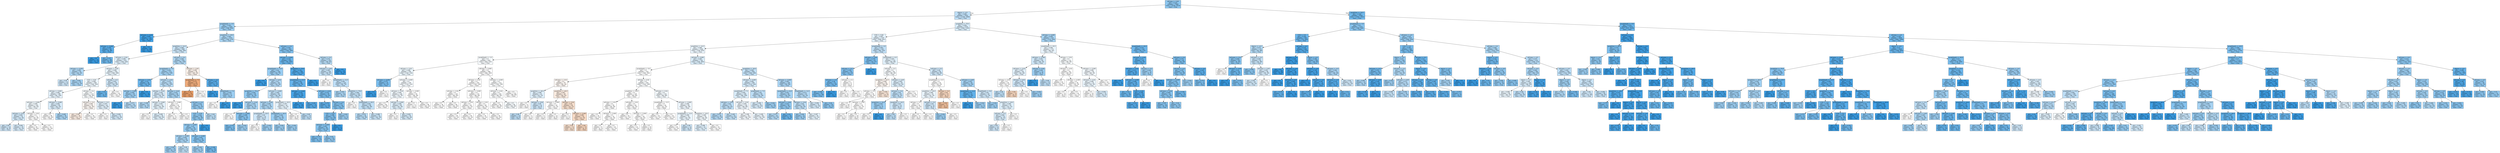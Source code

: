 digraph Tree {
node [shape=box, style="filled", color="black"] ;
0 [label="sdComp <= 0.65\ngini = 0.418\nsamples = 7849\nvalue = [2339, 5510]\nclass = True", fillcolor="#8dc7f0"] ;
1 [label="nbproc <= 4.5\ngini = 0.482\nsamples = 3305\nvalue = [1336, 1969]\nclass = True", fillcolor="#bfdff7"] ;
0 -> 1 [labeldistance=2.5, labelangle=45, headlabel="True"] ;
2 [label="graphDepth <= 3.5\ngini = 0.443\nsamples = 1202\nvalue = [398, 804]\nclass = True", fillcolor="#9bcef2"] ;
1 -> 2 ;
3 [label="sdComm <= 0.02\ngini = 0.087\nsamples = 132\nvalue = [6, 126]\nclass = True", fillcolor="#42a2e6"] ;
2 -> 3 ;
4 [label="sdComp <= 0.065\ngini = 0.245\nsamples = 42\nvalue = [6, 36]\nclass = True", fillcolor="#5aade9"] ;
3 -> 4 ;
5 [label="gini = 0.0\nsamples = 14\nvalue = [0, 14]\nclass = True", fillcolor="#399de5"] ;
4 -> 5 ;
6 [label="gini = 0.337\nsamples = 28\nvalue = [6, 22]\nclass = True", fillcolor="#6fb8ec"] ;
4 -> 6 ;
7 [label="gini = 0.0\nsamples = 90\nvalue = [0, 90]\nclass = True", fillcolor="#399de5"] ;
3 -> 7 ;
8 [label="graphSize <= 40.0\ngini = 0.464\nsamples = 1070\nvalue = [392, 678]\nclass = True", fillcolor="#abd6f4"] ;
2 -> 8 ;
9 [label="graphSize <= 22.5\ngini = 0.489\nsamples = 668\nvalue = [284, 384]\nclass = True", fillcolor="#cbe5f8"] ;
8 -> 9 ;
10 [label="sdComm <= 0.02\ngini = 0.496\nsamples = 418\nvalue = [190, 228]\nclass = True", fillcolor="#deeffb"] ;
9 -> 10 ;
11 [label="sdComp <= 0.055\ngini = 0.469\nsamples = 64\nvalue = [24, 40]\nclass = True", fillcolor="#b0d8f5"] ;
10 -> 11 ;
12 [label="gini = 0.49\nsamples = 14\nvalue = [6, 8]\nclass = True", fillcolor="#cee6f8"] ;
11 -> 12 ;
13 [label="gini = 0.461\nsamples = 50\nvalue = [18, 32]\nclass = True", fillcolor="#a8d4f4"] ;
11 -> 13 ;
14 [label="sdComm <= 0.65\ngini = 0.498\nsamples = 354\nvalue = [166, 188]\nclass = True", fillcolor="#e8f4fc"] ;
10 -> 14 ;
15 [label="CCR <= 0.55\ngini = 0.499\nsamples = 308\nvalue = [146, 162]\nclass = True", fillcolor="#ebf5fc"] ;
14 -> 15 ;
16 [label="sdComp <= 0.065\ngini = 0.498\nsamples = 198\nvalue = [92, 106]\nclass = True", fillcolor="#e5f2fc"] ;
15 -> 16 ;
17 [label="sdComm <= 0.065\ngini = 0.499\nsamples = 104\nvalue = [50, 54]\nclass = True", fillcolor="#f0f8fd"] ;
16 -> 17 ;
18 [label="sdComp <= 0.02\ngini = 0.492\nsamples = 32\nvalue = [14, 18]\nclass = True", fillcolor="#d3e9f9"] ;
17 -> 18 ;
19 [label="gini = 0.49\nsamples = 14\nvalue = [6, 8]\nclass = True", fillcolor="#cee6f8"] ;
18 -> 19 ;
20 [label="gini = 0.494\nsamples = 18\nvalue = [8, 10]\nclass = True", fillcolor="#d7ebfa"] ;
18 -> 20 ;
21 [label="sdComp <= 0.02\ngini = 0.5\nsamples = 72\nvalue = [36, 36]\nclass = False", fillcolor="#ffffff"] ;
17 -> 21 ;
22 [label="gini = 0.5\nsamples = 40\nvalue = [20, 20]\nclass = False", fillcolor="#ffffff"] ;
21 -> 22 ;
23 [label="gini = 0.5\nsamples = 32\nvalue = [16, 16]\nclass = False", fillcolor="#ffffff"] ;
21 -> 23 ;
24 [label="sdComm <= 0.065\ngini = 0.494\nsamples = 94\nvalue = [42, 52]\nclass = True", fillcolor="#d9ecfa"] ;
16 -> 24 ;
25 [label="gini = 0.5\nsamples = 56\nvalue = [28, 28]\nclass = False", fillcolor="#ffffff"] ;
24 -> 25 ;
26 [label="gini = 0.465\nsamples = 38\nvalue = [14, 24]\nclass = True", fillcolor="#acd6f4"] ;
24 -> 26 ;
27 [label="sdComp <= 0.2\ngini = 0.5\nsamples = 110\nvalue = [54, 56]\nclass = True", fillcolor="#f8fcfe"] ;
15 -> 27 ;
28 [label="sdComm <= 0.2\ngini = 0.499\nsamples = 62\nvalue = [32, 30]\nclass = False", fillcolor="#fdf7f3"] ;
27 -> 28 ;
29 [label="gini = 0.497\nsamples = 26\nvalue = [14, 12]\nclass = False", fillcolor="#fbede3"] ;
28 -> 29 ;
30 [label="gini = 0.5\nsamples = 36\nvalue = [18, 18]\nclass = False", fillcolor="#ffffff"] ;
28 -> 30 ;
31 [label="sdComm <= 0.2\ngini = 0.497\nsamples = 48\nvalue = [22, 26]\nclass = True", fillcolor="#e1f0fb"] ;
27 -> 31 ;
32 [label="gini = 0.5\nsamples = 16\nvalue = [8, 8]\nclass = False", fillcolor="#ffffff"] ;
31 -> 32 ;
33 [label="gini = 0.492\nsamples = 32\nvalue = [14, 18]\nclass = True", fillcolor="#d3e9f9"] ;
31 -> 33 ;
34 [label="sdComp <= 0.2\ngini = 0.491\nsamples = 46\nvalue = [20, 26]\nclass = True", fillcolor="#d1e8f9"] ;
14 -> 34 ;
35 [label="gini = 0.32\nsamples = 10\nvalue = [2, 8]\nclass = True", fillcolor="#6ab6ec"] ;
34 -> 35 ;
36 [label="gini = 0.5\nsamples = 36\nvalue = [18, 18]\nclass = False", fillcolor="#ffffff"] ;
34 -> 36 ;
37 [label="sdComm <= 0.2\ngini = 0.469\nsamples = 250\nvalue = [94, 156]\nclass = True", fillcolor="#b0d8f5"] ;
9 -> 37 ;
38 [label="graphDepth <= 7.5\ngini = 0.454\nsamples = 212\nvalue = [74, 138]\nclass = True", fillcolor="#a3d2f3"] ;
37 -> 38 ;
39 [label="sdComm <= 0.02\ngini = 0.33\nsamples = 48\nvalue = [10, 38]\nclass = True", fillcolor="#6db7ec"] ;
38 -> 39 ;
40 [label="sdComp <= 0.065\ngini = 0.444\nsamples = 30\nvalue = [10, 20]\nclass = True", fillcolor="#9ccef2"] ;
39 -> 40 ;
41 [label="gini = 0.0\nsamples = 4\nvalue = [0, 4]\nclass = True", fillcolor="#399de5"] ;
40 -> 41 ;
42 [label="gini = 0.473\nsamples = 26\nvalue = [10, 16]\nclass = True", fillcolor="#b5daf5"] ;
40 -> 42 ;
43 [label="gini = 0.0\nsamples = 18\nvalue = [0, 18]\nclass = True", fillcolor="#399de5"] ;
39 -> 43 ;
44 [label="sdComm <= 0.02\ngini = 0.476\nsamples = 164\nvalue = [64, 100]\nclass = True", fillcolor="#b8dcf6"] ;
38 -> 44 ;
45 [label="sdComp <= 0.02\ngini = 0.493\nsamples = 68\nvalue = [30, 38]\nclass = True", fillcolor="#d5eafa"] ;
44 -> 45 ;
46 [label="gini = 0.469\nsamples = 16\nvalue = [6, 10]\nclass = True", fillcolor="#b0d8f5"] ;
45 -> 46 ;
47 [label="sdComp <= 0.065\ngini = 0.497\nsamples = 52\nvalue = [24, 28]\nclass = True", fillcolor="#e3f1fb"] ;
45 -> 47 ;
48 [label="gini = 0.5\nsamples = 8\nvalue = [4, 4]\nclass = False", fillcolor="#ffffff"] ;
47 -> 48 ;
49 [label="gini = 0.496\nsamples = 44\nvalue = [20, 24]\nclass = True", fillcolor="#deeffb"] ;
47 -> 49 ;
50 [label="sdComp <= 0.02\ngini = 0.457\nsamples = 96\nvalue = [34, 62]\nclass = True", fillcolor="#a6d3f3"] ;
44 -> 50 ;
51 [label="sdComm <= 0.065\ngini = 0.5\nsamples = 20\nvalue = [10, 10]\nclass = False", fillcolor="#ffffff"] ;
50 -> 51 ;
52 [label="gini = 0.5\nsamples = 4\nvalue = [2, 2]\nclass = False", fillcolor="#ffffff"] ;
51 -> 52 ;
53 [label="gini = 0.5\nsamples = 16\nvalue = [8, 8]\nclass = False", fillcolor="#ffffff"] ;
51 -> 53 ;
54 [label="sdComp <= 0.2\ngini = 0.432\nsamples = 76\nvalue = [24, 52]\nclass = True", fillcolor="#94caf1"] ;
50 -> 54 ;
55 [label="CCR <= 0.55\ngini = 0.422\nsamples = 66\nvalue = [20, 46]\nclass = True", fillcolor="#8fc8f0"] ;
54 -> 55 ;
56 [label="sdComp <= 0.065\ngini = 0.43\nsamples = 64\nvalue = [20, 44]\nclass = True", fillcolor="#93caf1"] ;
55 -> 56 ;
57 [label="sdComm <= 0.065\ngini = 0.459\nsamples = 28\nvalue = [10, 18]\nclass = True", fillcolor="#a7d3f3"] ;
56 -> 57 ;
58 [label="gini = 0.444\nsamples = 18\nvalue = [6, 12]\nclass = True", fillcolor="#9ccef2"] ;
57 -> 58 ;
59 [label="gini = 0.48\nsamples = 10\nvalue = [4, 6]\nclass = True", fillcolor="#bddef6"] ;
57 -> 59 ;
60 [label="sdComm <= 0.065\ngini = 0.401\nsamples = 36\nvalue = [10, 26]\nclass = True", fillcolor="#85c3ef"] ;
56 -> 60 ;
61 [label="gini = 0.444\nsamples = 18\nvalue = [6, 12]\nclass = True", fillcolor="#9ccef2"] ;
60 -> 61 ;
62 [label="gini = 0.346\nsamples = 18\nvalue = [4, 14]\nclass = True", fillcolor="#72b9ec"] ;
60 -> 62 ;
63 [label="gini = 0.0\nsamples = 2\nvalue = [0, 2]\nclass = True", fillcolor="#399de5"] ;
55 -> 63 ;
64 [label="gini = 0.48\nsamples = 10\nvalue = [4, 6]\nclass = True", fillcolor="#bddef6"] ;
54 -> 64 ;
65 [label="sdComm <= 0.65\ngini = 0.499\nsamples = 38\nvalue = [20, 18]\nclass = False", fillcolor="#fcf2eb"] ;
37 -> 65 ;
66 [label="graphDepth <= 7.5\ngini = 0.375\nsamples = 24\nvalue = [18, 6]\nclass = False", fillcolor="#eeab7b"] ;
65 -> 66 ;
67 [label="gini = 0.32\nsamples = 20\nvalue = [16, 4]\nclass = False", fillcolor="#eca06a"] ;
66 -> 67 ;
68 [label="gini = 0.5\nsamples = 4\nvalue = [2, 2]\nclass = False", fillcolor="#ffffff"] ;
66 -> 68 ;
69 [label="sdComp <= 0.2\ngini = 0.245\nsamples = 14\nvalue = [2, 12]\nclass = True", fillcolor="#5aade9"] ;
65 -> 69 ;
70 [label="gini = 0.0\nsamples = 8\nvalue = [0, 8]\nclass = True", fillcolor="#399de5"] ;
69 -> 70 ;
71 [label="graphDepth <= 7.5\ngini = 0.444\nsamples = 6\nvalue = [2, 4]\nclass = True", fillcolor="#9ccef2"] ;
69 -> 71 ;
72 [label="gini = 0.5\nsamples = 4\nvalue = [2, 2]\nclass = False", fillcolor="#ffffff"] ;
71 -> 72 ;
73 [label="gini = 0.0\nsamples = 2\nvalue = [0, 2]\nclass = True", fillcolor="#399de5"] ;
71 -> 73 ;
74 [label="sdComm <= 0.2\ngini = 0.393\nsamples = 402\nvalue = [108, 294]\nclass = True", fillcolor="#82c1ef"] ;
8 -> 74 ;
75 [label="sdComp <= 0.065\ngini = 0.318\nsamples = 252\nvalue = [50, 202]\nclass = True", fillcolor="#6ab5eb"] ;
74 -> 75 ;
76 [label="graphDepth <= 12.5\ngini = 0.44\nsamples = 104\nvalue = [34, 70]\nclass = True", fillcolor="#99cdf2"] ;
75 -> 76 ;
77 [label="gini = 0.0\nsamples = 14\nvalue = [0, 14]\nclass = True", fillcolor="#399de5"] ;
76 -> 77 ;
78 [label="sdComp <= 0.02\ngini = 0.47\nsamples = 90\nvalue = [34, 56]\nclass = True", fillcolor="#b1d8f5"] ;
76 -> 78 ;
79 [label="graphSize <= 75.0\ngini = 0.426\nsamples = 26\nvalue = [8, 18]\nclass = True", fillcolor="#91c9f1"] ;
78 -> 79 ;
80 [label="gini = 0.0\nsamples = 4\nvalue = [0, 4]\nclass = True", fillcolor="#399de5"] ;
79 -> 80 ;
81 [label="sdComm <= 0.02\ngini = 0.463\nsamples = 22\nvalue = [8, 14]\nclass = True", fillcolor="#aad5f4"] ;
79 -> 81 ;
82 [label="gini = 0.5\nsamples = 8\nvalue = [4, 4]\nclass = False", fillcolor="#ffffff"] ;
81 -> 82 ;
83 [label="sdComm <= 0.065\ngini = 0.408\nsamples = 14\nvalue = [4, 10]\nclass = True", fillcolor="#88c4ef"] ;
81 -> 83 ;
84 [label="gini = 0.375\nsamples = 8\nvalue = [2, 6]\nclass = True", fillcolor="#7bbeee"] ;
83 -> 84 ;
85 [label="gini = 0.444\nsamples = 6\nvalue = [2, 4]\nclass = True", fillcolor="#9ccef2"] ;
83 -> 85 ;
86 [label="sdComm <= 0.065\ngini = 0.482\nsamples = 64\nvalue = [26, 38]\nclass = True", fillcolor="#c0e0f7"] ;
78 -> 86 ;
87 [label="sdComm <= 0.02\ngini = 0.465\nsamples = 38\nvalue = [14, 24]\nclass = True", fillcolor="#acd6f4"] ;
86 -> 87 ;
88 [label="graphDepth <= 25.5\ngini = 0.49\nsamples = 14\nvalue = [6, 8]\nclass = True", fillcolor="#cee6f8"] ;
87 -> 88 ;
89 [label="gini = 0.5\nsamples = 8\nvalue = [4, 4]\nclass = False", fillcolor="#ffffff"] ;
88 -> 89 ;
90 [label="gini = 0.444\nsamples = 6\nvalue = [2, 4]\nclass = True", fillcolor="#9ccef2"] ;
88 -> 90 ;
91 [label="graphDepth <= 25.5\ngini = 0.444\nsamples = 24\nvalue = [8, 16]\nclass = True", fillcolor="#9ccef2"] ;
87 -> 91 ;
92 [label="gini = 0.444\nsamples = 12\nvalue = [4, 8]\nclass = True", fillcolor="#9ccef2"] ;
91 -> 92 ;
93 [label="gini = 0.444\nsamples = 12\nvalue = [4, 8]\nclass = True", fillcolor="#9ccef2"] ;
91 -> 93 ;
94 [label="graphDepth <= 25.5\ngini = 0.497\nsamples = 26\nvalue = [12, 14]\nclass = True", fillcolor="#e3f1fb"] ;
86 -> 94 ;
95 [label="gini = 0.5\nsamples = 16\nvalue = [8, 8]\nclass = False", fillcolor="#ffffff"] ;
94 -> 95 ;
96 [label="gini = 0.48\nsamples = 10\nvalue = [4, 6]\nclass = True", fillcolor="#bddef6"] ;
94 -> 96 ;
97 [label="graphSize <= 75.0\ngini = 0.193\nsamples = 148\nvalue = [16, 132]\nclass = True", fillcolor="#51a9e8"] ;
75 -> 97 ;
98 [label="graphDepth <= 12.5\ngini = 0.303\nsamples = 86\nvalue = [16, 70]\nclass = True", fillcolor="#66b3eb"] ;
97 -> 98 ;
99 [label="sdComm <= 0.065\ngini = 0.124\nsamples = 30\nvalue = [2, 28]\nclass = True", fillcolor="#47a4e7"] ;
98 -> 99 ;
100 [label="gini = 0.0\nsamples = 16\nvalue = [0, 16]\nclass = True", fillcolor="#399de5"] ;
99 -> 100 ;
101 [label="gini = 0.245\nsamples = 14\nvalue = [2, 12]\nclass = True", fillcolor="#5aade9"] ;
99 -> 101 ;
102 [label="sdComm <= 0.02\ngini = 0.375\nsamples = 56\nvalue = [14, 42]\nclass = True", fillcolor="#7bbeee"] ;
98 -> 102 ;
103 [label="gini = 0.278\nsamples = 12\nvalue = [2, 10]\nclass = True", fillcolor="#61b1ea"] ;
102 -> 103 ;
104 [label="sdComp <= 0.2\ngini = 0.397\nsamples = 44\nvalue = [12, 32]\nclass = True", fillcolor="#83c2ef"] ;
102 -> 104 ;
105 [label="CCR <= 0.55\ngini = 0.388\nsamples = 38\nvalue = [10, 28]\nclass = True", fillcolor="#80c0ee"] ;
104 -> 105 ;
106 [label="sdComm <= 0.065\ngini = 0.401\nsamples = 36\nvalue = [10, 26]\nclass = True", fillcolor="#85c3ef"] ;
105 -> 106 ;
107 [label="gini = 0.375\nsamples = 16\nvalue = [4, 12]\nclass = True", fillcolor="#7bbeee"] ;
106 -> 107 ;
108 [label="gini = 0.42\nsamples = 20\nvalue = [6, 14]\nclass = True", fillcolor="#8ec7f0"] ;
106 -> 108 ;
109 [label="gini = 0.0\nsamples = 2\nvalue = [0, 2]\nclass = True", fillcolor="#399de5"] ;
105 -> 109 ;
110 [label="gini = 0.444\nsamples = 6\nvalue = [2, 4]\nclass = True", fillcolor="#9ccef2"] ;
104 -> 110 ;
111 [label="gini = 0.0\nsamples = 62\nvalue = [0, 62]\nclass = True", fillcolor="#399de5"] ;
97 -> 111 ;
112 [label="sdComp <= 0.2\ngini = 0.474\nsamples = 150\nvalue = [58, 92]\nclass = True", fillcolor="#b6dbf5"] ;
74 -> 112 ;
113 [label="sdComm <= 0.65\ngini = 0.485\nsamples = 140\nvalue = [58, 82]\nclass = True", fillcolor="#c5e2f7"] ;
112 -> 113 ;
114 [label="gini = 0.5\nsamples = 16\nvalue = [8, 8]\nclass = False", fillcolor="#ffffff"] ;
113 -> 114 ;
115 [label="graphDepth <= 12.5\ngini = 0.481\nsamples = 124\nvalue = [50, 74]\nclass = True", fillcolor="#bfdff7"] ;
113 -> 115 ;
116 [label="gini = 0.463\nsamples = 22\nvalue = [8, 14]\nclass = True", fillcolor="#aad5f4"] ;
115 -> 116 ;
117 [label="graphSize <= 75.0\ngini = 0.484\nsamples = 102\nvalue = [42, 60]\nclass = True", fillcolor="#c4e2f7"] ;
115 -> 117 ;
118 [label="gini = 0.5\nsamples = 4\nvalue = [2, 2]\nclass = False", fillcolor="#ffffff"] ;
117 -> 118 ;
119 [label="graphDepth <= 25.5\ngini = 0.483\nsamples = 98\nvalue = [40, 58]\nclass = True", fillcolor="#c2e1f7"] ;
117 -> 119 ;
120 [label="gini = 0.476\nsamples = 46\nvalue = [18, 28]\nclass = True", fillcolor="#b8dcf6"] ;
119 -> 120 ;
121 [label="gini = 0.488\nsamples = 52\nvalue = [22, 30]\nclass = True", fillcolor="#cae5f8"] ;
119 -> 121 ;
122 [label="gini = 0.0\nsamples = 10\nvalue = [0, 10]\nclass = True", fillcolor="#399de5"] ;
112 -> 122 ;
123 [label="graphSize <= 75.0\ngini = 0.494\nsamples = 2103\nvalue = [938, 1165]\nclass = True", fillcolor="#d8ecfa"] ;
1 -> 123 ;
124 [label="CCR <= 0.55\ngini = 0.497\nsamples = 1787\nvalue = [826, 961]\nclass = True", fillcolor="#e3f1fb"] ;
123 -> 124 ;
125 [label="graphSize <= 22.5\ngini = 0.498\nsamples = 1546\nvalue = [728, 818]\nclass = True", fillcolor="#e9f4fc"] ;
124 -> 125 ;
126 [label="graphDepth <= 3.5\ngini = 0.5\nsamples = 820\nvalue = [402, 418]\nclass = True", fillcolor="#f7fbfe"] ;
125 -> 126 ;
127 [label="sdComp <= 0.02\ngini = 0.498\nsamples = 254\nvalue = [120, 134]\nclass = True", fillcolor="#eaf5fc"] ;
126 -> 127 ;
128 [label="sdComm <= 0.065\ngini = 0.375\nsamples = 16\nvalue = [4, 12]\nclass = True", fillcolor="#7bbeee"] ;
127 -> 128 ;
129 [label="gini = 0.0\nsamples = 8\nvalue = [0, 8]\nclass = True", fillcolor="#399de5"] ;
128 -> 129 ;
130 [label="gini = 0.5\nsamples = 8\nvalue = [4, 4]\nclass = False", fillcolor="#ffffff"] ;
128 -> 130 ;
131 [label="sdComm <= 0.065\ngini = 0.5\nsamples = 238\nvalue = [116, 122]\nclass = True", fillcolor="#f5fafe"] ;
127 -> 131 ;
132 [label="sdComm <= 0.02\ngini = 0.499\nsamples = 146\nvalue = [70, 76]\nclass = True", fillcolor="#eff7fd"] ;
131 -> 132 ;
133 [label="gini = 0.5\nsamples = 80\nvalue = [40, 40]\nclass = False", fillcolor="#ffffff"] ;
132 -> 133 ;
134 [label="sdComp <= 0.065\ngini = 0.496\nsamples = 66\nvalue = [30, 36]\nclass = True", fillcolor="#deeffb"] ;
132 -> 134 ;
135 [label="gini = 0.5\nsamples = 16\nvalue = [8, 8]\nclass = False", fillcolor="#ffffff"] ;
134 -> 135 ;
136 [label="gini = 0.493\nsamples = 50\nvalue = [22, 28]\nclass = True", fillcolor="#d5eaf9"] ;
134 -> 136 ;
137 [label="sdComp <= 0.065\ngini = 0.5\nsamples = 92\nvalue = [46, 46]\nclass = False", fillcolor="#ffffff"] ;
131 -> 137 ;
138 [label="gini = 0.5\nsamples = 4\nvalue = [2, 2]\nclass = False", fillcolor="#ffffff"] ;
137 -> 138 ;
139 [label="gini = 0.5\nsamples = 88\nvalue = [44, 44]\nclass = False", fillcolor="#ffffff"] ;
137 -> 139 ;
140 [label="sdComp <= 0.065\ngini = 0.5\nsamples = 566\nvalue = [282, 284]\nclass = True", fillcolor="#fefeff"] ;
126 -> 140 ;
141 [label="sdComm <= 0.02\ngini = 0.5\nsamples = 252\nvalue = [126, 126]\nclass = False", fillcolor="#ffffff"] ;
140 -> 141 ;
142 [label="sdComp <= 0.02\ngini = 0.5\nsamples = 120\nvalue = [60, 60]\nclass = False", fillcolor="#ffffff"] ;
141 -> 142 ;
143 [label="gini = 0.5\nsamples = 36\nvalue = [18, 18]\nclass = False", fillcolor="#ffffff"] ;
142 -> 143 ;
144 [label="gini = 0.5\nsamples = 84\nvalue = [42, 42]\nclass = False", fillcolor="#ffffff"] ;
142 -> 144 ;
145 [label="sdComm <= 0.065\ngini = 0.5\nsamples = 132\nvalue = [66, 66]\nclass = False", fillcolor="#ffffff"] ;
141 -> 145 ;
146 [label="sdComp <= 0.02\ngini = 0.5\nsamples = 64\nvalue = [32, 32]\nclass = False", fillcolor="#ffffff"] ;
145 -> 146 ;
147 [label="gini = 0.5\nsamples = 28\nvalue = [14, 14]\nclass = False", fillcolor="#ffffff"] ;
146 -> 147 ;
148 [label="gini = 0.5\nsamples = 36\nvalue = [18, 18]\nclass = False", fillcolor="#ffffff"] ;
146 -> 148 ;
149 [label="sdComp <= 0.02\ngini = 0.5\nsamples = 68\nvalue = [34, 34]\nclass = False", fillcolor="#ffffff"] ;
145 -> 149 ;
150 [label="gini = 0.5\nsamples = 24\nvalue = [12, 12]\nclass = False", fillcolor="#ffffff"] ;
149 -> 150 ;
151 [label="gini = 0.5\nsamples = 44\nvalue = [22, 22]\nclass = False", fillcolor="#ffffff"] ;
149 -> 151 ;
152 [label="sdComm <= 0.065\ngini = 0.5\nsamples = 314\nvalue = [156, 158]\nclass = True", fillcolor="#fcfeff"] ;
140 -> 152 ;
153 [label="sdComm <= 0.02\ngini = 0.5\nsamples = 182\nvalue = [90, 92]\nclass = True", fillcolor="#fbfdfe"] ;
152 -> 153 ;
154 [label="gini = 0.5\nsamples = 92\nvalue = [46, 46]\nclass = False", fillcolor="#ffffff"] ;
153 -> 154 ;
155 [label="gini = 0.5\nsamples = 90\nvalue = [44, 46]\nclass = True", fillcolor="#f6fbfe"] ;
153 -> 155 ;
156 [label="gini = 0.5\nsamples = 132\nvalue = [66, 66]\nclass = False", fillcolor="#ffffff"] ;
152 -> 156 ;
157 [label="sdComp <= 0.065\ngini = 0.495\nsamples = 726\nvalue = [326, 400]\nclass = True", fillcolor="#daedfa"] ;
125 -> 157 ;
158 [label="graphDepth <= 9.0\ngini = 0.5\nsamples = 322\nvalue = [160, 162]\nclass = True", fillcolor="#fdfeff"] ;
157 -> 158 ;
159 [label="sdComm <= 0.02\ngini = 0.5\nsamples = 70\nvalue = [36, 34]\nclass = False", fillcolor="#fef8f4"] ;
158 -> 159 ;
160 [label="graphSize <= 40.0\ngini = 0.496\nsamples = 22\nvalue = [10, 12]\nclass = True", fillcolor="#deeffb"] ;
159 -> 160 ;
161 [label="gini = 0.5\nsamples = 8\nvalue = [4, 4]\nclass = False", fillcolor="#ffffff"] ;
160 -> 161 ;
162 [label="sdComp <= 0.02\ngini = 0.49\nsamples = 14\nvalue = [6, 8]\nclass = True", fillcolor="#cee6f8"] ;
160 -> 162 ;
163 [label="gini = 0.48\nsamples = 10\nvalue = [4, 6]\nclass = True", fillcolor="#bddef6"] ;
162 -> 163 ;
164 [label="gini = 0.5\nsamples = 4\nvalue = [2, 2]\nclass = False", fillcolor="#ffffff"] ;
162 -> 164 ;
165 [label="graphSize <= 40.0\ngini = 0.497\nsamples = 48\nvalue = [26, 22]\nclass = False", fillcolor="#fbece1"] ;
159 -> 165 ;
166 [label="sdComm <= 0.065\ngini = 0.5\nsamples = 20\nvalue = [10, 10]\nclass = False", fillcolor="#ffffff"] ;
165 -> 166 ;
167 [label="gini = 0.5\nsamples = 8\nvalue = [4, 4]\nclass = False", fillcolor="#ffffff"] ;
166 -> 167 ;
168 [label="gini = 0.5\nsamples = 12\nvalue = [6, 6]\nclass = False", fillcolor="#ffffff"] ;
166 -> 168 ;
169 [label="sdComp <= 0.02\ngini = 0.49\nsamples = 28\nvalue = [16, 12]\nclass = False", fillcolor="#f8e0ce"] ;
165 -> 169 ;
170 [label="gini = 0.5\nsamples = 4\nvalue = [2, 2]\nclass = False", fillcolor="#ffffff"] ;
169 -> 170 ;
171 [label="sdComm <= 0.065\ngini = 0.486\nsamples = 24\nvalue = [14, 10]\nclass = False", fillcolor="#f8dbc6"] ;
169 -> 171 ;
172 [label="gini = 0.49\nsamples = 14\nvalue = [8, 6]\nclass = False", fillcolor="#f8e0ce"] ;
171 -> 172 ;
173 [label="gini = 0.48\nsamples = 10\nvalue = [6, 4]\nclass = False", fillcolor="#f6d5bd"] ;
171 -> 173 ;
174 [label="sdComp <= 0.02\ngini = 0.5\nsamples = 252\nvalue = [124, 128]\nclass = True", fillcolor="#f9fcfe"] ;
158 -> 174 ;
175 [label="graphSize <= 40.0\ngini = 0.5\nsamples = 120\nvalue = [60, 60]\nclass = False", fillcolor="#ffffff"] ;
174 -> 175 ;
176 [label="sdComm <= 0.02\ngini = 0.5\nsamples = 56\nvalue = [28, 28]\nclass = False", fillcolor="#ffffff"] ;
175 -> 176 ;
177 [label="gini = 0.5\nsamples = 24\nvalue = [12, 12]\nclass = False", fillcolor="#ffffff"] ;
176 -> 177 ;
178 [label="sdComm <= 0.065\ngini = 0.5\nsamples = 32\nvalue = [16, 16]\nclass = False", fillcolor="#ffffff"] ;
176 -> 178 ;
179 [label="gini = 0.5\nsamples = 8\nvalue = [4, 4]\nclass = False", fillcolor="#ffffff"] ;
178 -> 179 ;
180 [label="gini = 0.5\nsamples = 24\nvalue = [12, 12]\nclass = False", fillcolor="#ffffff"] ;
178 -> 180 ;
181 [label="sdComm <= 0.02\ngini = 0.5\nsamples = 64\nvalue = [32, 32]\nclass = False", fillcolor="#ffffff"] ;
175 -> 181 ;
182 [label="gini = 0.5\nsamples = 24\nvalue = [12, 12]\nclass = False", fillcolor="#ffffff"] ;
181 -> 182 ;
183 [label="sdComm <= 0.065\ngini = 0.5\nsamples = 40\nvalue = [20, 20]\nclass = False", fillcolor="#ffffff"] ;
181 -> 183 ;
184 [label="gini = 0.5\nsamples = 24\nvalue = [12, 12]\nclass = False", fillcolor="#ffffff"] ;
183 -> 184 ;
185 [label="gini = 0.5\nsamples = 16\nvalue = [8, 8]\nclass = False", fillcolor="#ffffff"] ;
183 -> 185 ;
186 [label="sdComm <= 0.02\ngini = 0.5\nsamples = 132\nvalue = [64, 68]\nclass = True", fillcolor="#f3f9fd"] ;
174 -> 186 ;
187 [label="graphDepth <= 13.5\ngini = 0.5\nsamples = 44\nvalue = [22, 22]\nclass = False", fillcolor="#ffffff"] ;
186 -> 187 ;
188 [label="gini = 0.5\nsamples = 24\nvalue = [12, 12]\nclass = False", fillcolor="#ffffff"] ;
187 -> 188 ;
189 [label="gini = 0.5\nsamples = 20\nvalue = [10, 10]\nclass = False", fillcolor="#ffffff"] ;
187 -> 189 ;
190 [label="sdComm <= 0.065\ngini = 0.499\nsamples = 88\nvalue = [42, 46]\nclass = True", fillcolor="#eef6fd"] ;
186 -> 190 ;
191 [label="graphDepth <= 13.5\ngini = 0.498\nsamples = 34\nvalue = [16, 18]\nclass = True", fillcolor="#e9f4fc"] ;
190 -> 191 ;
192 [label="gini = 0.5\nsamples = 20\nvalue = [10, 10]\nclass = False", fillcolor="#ffffff"] ;
191 -> 192 ;
193 [label="gini = 0.49\nsamples = 14\nvalue = [6, 8]\nclass = True", fillcolor="#cee6f8"] ;
191 -> 193 ;
194 [label="graphSize <= 40.0\ngini = 0.499\nsamples = 54\nvalue = [26, 28]\nclass = True", fillcolor="#f1f8fd"] ;
190 -> 194 ;
195 [label="gini = 0.496\nsamples = 22\nvalue = [10, 12]\nclass = True", fillcolor="#deeffb"] ;
194 -> 195 ;
196 [label="gini = 0.5\nsamples = 32\nvalue = [16, 16]\nclass = False", fillcolor="#ffffff"] ;
194 -> 196 ;
197 [label="graphSize <= 40.0\ngini = 0.484\nsamples = 404\nvalue = [166, 238]\nclass = True", fillcolor="#c3e1f7"] ;
157 -> 197 ;
198 [label="sdComm <= 0.065\ngini = 0.492\nsamples = 256\nvalue = [112, 144]\nclass = True", fillcolor="#d3e9f9"] ;
197 -> 198 ;
199 [label="graphDepth <= 7.5\ngini = 0.495\nsamples = 196\nvalue = [88, 108]\nclass = True", fillcolor="#daedfa"] ;
198 -> 199 ;
200 [label="sdComm <= 0.02\ngini = 0.48\nsamples = 70\nvalue = [28, 42]\nclass = True", fillcolor="#bddef6"] ;
199 -> 200 ;
201 [label="gini = 0.473\nsamples = 26\nvalue = [10, 16]\nclass = True", fillcolor="#b5daf5"] ;
200 -> 201 ;
202 [label="gini = 0.483\nsamples = 44\nvalue = [18, 26]\nclass = True", fillcolor="#c2e1f7"] ;
200 -> 202 ;
203 [label="sdComm <= 0.02\ngini = 0.499\nsamples = 126\nvalue = [60, 66]\nclass = True", fillcolor="#edf6fd"] ;
199 -> 203 ;
204 [label="gini = 0.499\nsamples = 58\nvalue = [28, 30]\nclass = True", fillcolor="#f2f8fd"] ;
203 -> 204 ;
205 [label="gini = 0.498\nsamples = 68\nvalue = [32, 36]\nclass = True", fillcolor="#e9f4fc"] ;
203 -> 205 ;
206 [label="graphDepth <= 7.5\ngini = 0.48\nsamples = 60\nvalue = [24, 36]\nclass = True", fillcolor="#bddef6"] ;
198 -> 206 ;
207 [label="gini = 0.494\nsamples = 36\nvalue = [16, 20]\nclass = True", fillcolor="#d7ebfa"] ;
206 -> 207 ;
208 [label="gini = 0.444\nsamples = 24\nvalue = [8, 16]\nclass = True", fillcolor="#9ccef2"] ;
206 -> 208 ;
209 [label="sdComm <= 0.065\ngini = 0.463\nsamples = 148\nvalue = [54, 94]\nclass = True", fillcolor="#abd5f4"] ;
197 -> 209 ;
210 [label="graphDepth <= 12.5\ngini = 0.457\nsamples = 96\nvalue = [34, 62]\nclass = True", fillcolor="#a6d3f3"] ;
209 -> 210 ;
211 [label="sdComm <= 0.02\ngini = 0.423\nsamples = 46\nvalue = [14, 32]\nclass = True", fillcolor="#90c8f0"] ;
210 -> 211 ;
212 [label="gini = 0.473\nsamples = 26\nvalue = [10, 16]\nclass = True", fillcolor="#b5daf5"] ;
211 -> 212 ;
213 [label="gini = 0.32\nsamples = 20\nvalue = [4, 16]\nclass = True", fillcolor="#6ab6ec"] ;
211 -> 213 ;
214 [label="sdComm <= 0.02\ngini = 0.48\nsamples = 50\nvalue = [20, 30]\nclass = True", fillcolor="#bddef6"] ;
210 -> 214 ;
215 [label="gini = 0.444\nsamples = 24\nvalue = [8, 16]\nclass = True", fillcolor="#9ccef2"] ;
214 -> 215 ;
216 [label="gini = 0.497\nsamples = 26\nvalue = [12, 14]\nclass = True", fillcolor="#e3f1fb"] ;
214 -> 216 ;
217 [label="graphDepth <= 12.5\ngini = 0.473\nsamples = 52\nvalue = [20, 32]\nclass = True", fillcolor="#b5daf5"] ;
209 -> 217 ;
218 [label="gini = 0.492\nsamples = 32\nvalue = [14, 18]\nclass = True", fillcolor="#d3e9f9"] ;
217 -> 218 ;
219 [label="gini = 0.42\nsamples = 20\nvalue = [6, 14]\nclass = True", fillcolor="#8ec7f0"] ;
217 -> 219 ;
220 [label="graphDepth <= 3.5\ngini = 0.483\nsamples = 241\nvalue = [98, 143]\nclass = True", fillcolor="#c1e0f7"] ;
124 -> 220 ;
221 [label="sdComm <= 0.65\ngini = 0.379\nsamples = 63\nvalue = [16, 47]\nclass = True", fillcolor="#7cbeee"] ;
220 -> 221 ;
222 [label="sdComp <= 0.2\ngini = 0.395\nsamples = 59\nvalue = [16, 43]\nclass = True", fillcolor="#83c1ef"] ;
221 -> 222 ;
223 [label="sdComm <= 0.2\ngini = 0.36\nsamples = 51\nvalue = [12, 39]\nclass = True", fillcolor="#76bbed"] ;
222 -> 223 ;
224 [label="gini = 0.365\nsamples = 50\nvalue = [12, 38]\nclass = True", fillcolor="#78bced"] ;
223 -> 224 ;
225 [label="gini = 0.0\nsamples = 1\nvalue = [0, 1]\nclass = True", fillcolor="#399de5"] ;
223 -> 225 ;
226 [label="sdComm <= 0.2\ngini = 0.5\nsamples = 8\nvalue = [4, 4]\nclass = False", fillcolor="#ffffff"] ;
222 -> 226 ;
227 [label="gini = 0.5\nsamples = 4\nvalue = [2, 2]\nclass = False", fillcolor="#ffffff"] ;
226 -> 227 ;
228 [label="gini = 0.5\nsamples = 4\nvalue = [2, 2]\nclass = False", fillcolor="#ffffff"] ;
226 -> 228 ;
229 [label="gini = 0.0\nsamples = 4\nvalue = [0, 4]\nclass = True", fillcolor="#399de5"] ;
221 -> 229 ;
230 [label="graphDepth <= 6.5\ngini = 0.497\nsamples = 178\nvalue = [82, 96]\nclass = True", fillcolor="#e2f1fb"] ;
220 -> 230 ;
231 [label="sdComp <= 0.2\ngini = 0.5\nsamples = 94\nvalue = [46, 48]\nclass = True", fillcolor="#f7fbfe"] ;
230 -> 231 ;
232 [label="graphSize <= 22.5\ngini = 0.499\nsamples = 54\nvalue = [28, 26]\nclass = False", fillcolor="#fdf6f1"] ;
231 -> 232 ;
233 [label="sdComm <= 0.2\ngini = 0.5\nsamples = 36\nvalue = [18, 18]\nclass = False", fillcolor="#ffffff"] ;
232 -> 233 ;
234 [label="gini = 0.5\nsamples = 16\nvalue = [8, 8]\nclass = False", fillcolor="#ffffff"] ;
233 -> 234 ;
235 [label="sdComm <= 0.65\ngini = 0.5\nsamples = 20\nvalue = [10, 10]\nclass = False", fillcolor="#ffffff"] ;
233 -> 235 ;
236 [label="gini = 0.5\nsamples = 4\nvalue = [2, 2]\nclass = False", fillcolor="#ffffff"] ;
235 -> 236 ;
237 [label="gini = 0.5\nsamples = 16\nvalue = [8, 8]\nclass = False", fillcolor="#ffffff"] ;
235 -> 237 ;
238 [label="gini = 0.494\nsamples = 18\nvalue = [10, 8]\nclass = False", fillcolor="#fae6d7"] ;
232 -> 238 ;
239 [label="sdComm <= 0.65\ngini = 0.495\nsamples = 40\nvalue = [18, 22]\nclass = True", fillcolor="#dbedfa"] ;
231 -> 239 ;
240 [label="sdComm <= 0.2\ngini = 0.48\nsamples = 20\nvalue = [8, 12]\nclass = True", fillcolor="#bddef6"] ;
239 -> 240 ;
241 [label="graphSize <= 22.5\ngini = 0.444\nsamples = 6\nvalue = [2, 4]\nclass = True", fillcolor="#9ccef2"] ;
240 -> 241 ;
242 [label="gini = 0.5\nsamples = 4\nvalue = [2, 2]\nclass = False", fillcolor="#ffffff"] ;
241 -> 242 ;
243 [label="gini = 0.0\nsamples = 2\nvalue = [0, 2]\nclass = True", fillcolor="#399de5"] ;
241 -> 243 ;
244 [label="graphSize <= 22.5\ngini = 0.49\nsamples = 14\nvalue = [6, 8]\nclass = True", fillcolor="#cee6f8"] ;
240 -> 244 ;
245 [label="gini = 0.48\nsamples = 10\nvalue = [4, 6]\nclass = True", fillcolor="#bddef6"] ;
244 -> 245 ;
246 [label="gini = 0.5\nsamples = 4\nvalue = [2, 2]\nclass = False", fillcolor="#ffffff"] ;
244 -> 246 ;
247 [label="gini = 0.5\nsamples = 20\nvalue = [10, 10]\nclass = False", fillcolor="#ffffff"] ;
239 -> 247 ;
248 [label="sdComm <= 0.2\ngini = 0.49\nsamples = 84\nvalue = [36, 48]\nclass = True", fillcolor="#cee6f8"] ;
230 -> 248 ;
249 [label="graphDepth <= 13.5\ngini = 0.5\nsamples = 44\nvalue = [22, 22]\nclass = False", fillcolor="#ffffff"] ;
248 -> 249 ;
250 [label="graphSize <= 40.0\ngini = 0.498\nsamples = 34\nvalue = [16, 18]\nclass = True", fillcolor="#e9f4fc"] ;
249 -> 250 ;
251 [label="sdComp <= 0.2\ngini = 0.5\nsamples = 20\nvalue = [10, 10]\nclass = False", fillcolor="#ffffff"] ;
250 -> 251 ;
252 [label="gini = 0.5\nsamples = 8\nvalue = [4, 4]\nclass = False", fillcolor="#ffffff"] ;
251 -> 252 ;
253 [label="gini = 0.5\nsamples = 12\nvalue = [6, 6]\nclass = False", fillcolor="#ffffff"] ;
251 -> 253 ;
254 [label="sdComp <= 0.2\ngini = 0.49\nsamples = 14\nvalue = [6, 8]\nclass = True", fillcolor="#cee6f8"] ;
250 -> 254 ;
255 [label="gini = 0.444\nsamples = 6\nvalue = [2, 4]\nclass = True", fillcolor="#9ccef2"] ;
254 -> 255 ;
256 [label="gini = 0.5\nsamples = 8\nvalue = [4, 4]\nclass = False", fillcolor="#ffffff"] ;
254 -> 256 ;
257 [label="sdComp <= 0.2\ngini = 0.48\nsamples = 10\nvalue = [6, 4]\nclass = False", fillcolor="#f6d5bd"] ;
249 -> 257 ;
258 [label="gini = 0.444\nsamples = 6\nvalue = [4, 2]\nclass = False", fillcolor="#f2c09c"] ;
257 -> 258 ;
259 [label="gini = 0.5\nsamples = 4\nvalue = [2, 2]\nclass = False", fillcolor="#ffffff"] ;
257 -> 259 ;
260 [label="sdComm <= 0.65\ngini = 0.455\nsamples = 40\nvalue = [14, 26]\nclass = True", fillcolor="#a4d2f3"] ;
248 -> 260 ;
261 [label="graphDepth <= 13.5\ngini = 0.278\nsamples = 12\nvalue = [2, 10]\nclass = True", fillcolor="#61b1ea"] ;
260 -> 261 ;
262 [label="gini = 0.0\nsamples = 6\nvalue = [0, 6]\nclass = True", fillcolor="#399de5"] ;
261 -> 262 ;
263 [label="gini = 0.444\nsamples = 6\nvalue = [2, 4]\nclass = True", fillcolor="#9ccef2"] ;
261 -> 263 ;
264 [label="graphDepth <= 9.0\ngini = 0.49\nsamples = 28\nvalue = [12, 16]\nclass = True", fillcolor="#cee6f8"] ;
260 -> 264 ;
265 [label="gini = 0.444\nsamples = 6\nvalue = [2, 4]\nclass = True", fillcolor="#9ccef2"] ;
264 -> 265 ;
266 [label="graphSize <= 40.0\ngini = 0.496\nsamples = 22\nvalue = [10, 12]\nclass = True", fillcolor="#deeffb"] ;
264 -> 266 ;
267 [label="sdComp <= 0.2\ngini = 0.494\nsamples = 18\nvalue = [8, 10]\nclass = True", fillcolor="#d7ebfa"] ;
266 -> 267 ;
268 [label="gini = 0.49\nsamples = 14\nvalue = [6, 8]\nclass = True", fillcolor="#cee6f8"] ;
267 -> 268 ;
269 [label="gini = 0.5\nsamples = 4\nvalue = [2, 2]\nclass = False", fillcolor="#ffffff"] ;
267 -> 269 ;
270 [label="gini = 0.5\nsamples = 4\nvalue = [2, 2]\nclass = False", fillcolor="#ffffff"] ;
266 -> 270 ;
271 [label="sdComp <= 0.065\ngini = 0.458\nsamples = 316\nvalue = [112, 204]\nclass = True", fillcolor="#a6d3f3"] ;
123 -> 271 ;
272 [label="graphDepth <= 25.5\ngini = 0.498\nsamples = 174\nvalue = [82, 92]\nclass = True", fillcolor="#e9f4fc"] ;
271 -> 272 ;
273 [label="sdComm <= 0.065\ngini = 0.491\nsamples = 60\nvalue = [26, 34]\nclass = True", fillcolor="#d0e8f9"] ;
272 -> 273 ;
274 [label="sdComm <= 0.02\ngini = 0.497\nsamples = 48\nvalue = [22, 26]\nclass = True", fillcolor="#e1f0fb"] ;
273 -> 274 ;
275 [label="sdComp <= 0.02\ngini = 0.5\nsamples = 20\nvalue = [10, 10]\nclass = False", fillcolor="#ffffff"] ;
274 -> 275 ;
276 [label="gini = 0.48\nsamples = 10\nvalue = [4, 6]\nclass = True", fillcolor="#bddef6"] ;
275 -> 276 ;
277 [label="gini = 0.48\nsamples = 10\nvalue = [6, 4]\nclass = False", fillcolor="#f6d5bd"] ;
275 -> 277 ;
278 [label="sdComp <= 0.02\ngini = 0.49\nsamples = 28\nvalue = [12, 16]\nclass = True", fillcolor="#cee6f8"] ;
274 -> 278 ;
279 [label="gini = 0.5\nsamples = 16\nvalue = [8, 8]\nclass = False", fillcolor="#ffffff"] ;
278 -> 279 ;
280 [label="gini = 0.444\nsamples = 12\nvalue = [4, 8]\nclass = True", fillcolor="#9ccef2"] ;
278 -> 280 ;
281 [label="sdComp <= 0.02\ngini = 0.444\nsamples = 12\nvalue = [4, 8]\nclass = True", fillcolor="#9ccef2"] ;
273 -> 281 ;
282 [label="gini = 0.0\nsamples = 2\nvalue = [0, 2]\nclass = True", fillcolor="#399de5"] ;
281 -> 282 ;
283 [label="gini = 0.48\nsamples = 10\nvalue = [4, 6]\nclass = True", fillcolor="#bddef6"] ;
281 -> 283 ;
284 [label="sdComp <= 0.02\ngini = 0.5\nsamples = 114\nvalue = [56, 58]\nclass = True", fillcolor="#f8fcfe"] ;
272 -> 284 ;
285 [label="sdComm <= 0.02\ngini = 0.5\nsamples = 56\nvalue = [28, 28]\nclass = False", fillcolor="#ffffff"] ;
284 -> 285 ;
286 [label="gini = 0.5\nsamples = 20\nvalue = [10, 10]\nclass = False", fillcolor="#ffffff"] ;
285 -> 286 ;
287 [label="sdComm <= 0.065\ngini = 0.5\nsamples = 36\nvalue = [18, 18]\nclass = False", fillcolor="#ffffff"] ;
285 -> 287 ;
288 [label="gini = 0.5\nsamples = 12\nvalue = [6, 6]\nclass = False", fillcolor="#ffffff"] ;
287 -> 288 ;
289 [label="gini = 0.5\nsamples = 24\nvalue = [12, 12]\nclass = False", fillcolor="#ffffff"] ;
287 -> 289 ;
290 [label="sdComm <= 0.065\ngini = 0.499\nsamples = 58\nvalue = [28, 30]\nclass = True", fillcolor="#f2f8fd"] ;
284 -> 290 ;
291 [label="sdComm <= 0.02\ngini = 0.498\nsamples = 34\nvalue = [16, 18]\nclass = True", fillcolor="#e9f4fc"] ;
290 -> 291 ;
292 [label="gini = 0.5\nsamples = 16\nvalue = [8, 8]\nclass = False", fillcolor="#ffffff"] ;
291 -> 292 ;
293 [label="gini = 0.494\nsamples = 18\nvalue = [8, 10]\nclass = True", fillcolor="#d7ebfa"] ;
291 -> 293 ;
294 [label="gini = 0.5\nsamples = 24\nvalue = [12, 12]\nclass = False", fillcolor="#ffffff"] ;
290 -> 294 ;
295 [label="graphDepth <= 25.5\ngini = 0.333\nsamples = 142\nvalue = [30, 112]\nclass = True", fillcolor="#6eb7ec"] ;
271 -> 295 ;
296 [label="sdComm <= 0.55\ngini = 0.271\nsamples = 62\nvalue = [10, 52]\nclass = True", fillcolor="#5fb0ea"] ;
295 -> 296 ;
297 [label="sdComm <= 0.02\ngini = 0.211\nsamples = 50\nvalue = [6, 44]\nclass = True", fillcolor="#54aae9"] ;
296 -> 297 ;
298 [label="gini = 0.0\nsamples = 12\nvalue = [0, 12]\nclass = True", fillcolor="#399de5"] ;
297 -> 298 ;
299 [label="sdComm <= 0.065\ngini = 0.266\nsamples = 38\nvalue = [6, 32]\nclass = True", fillcolor="#5eafea"] ;
297 -> 299 ;
300 [label="gini = 0.32\nsamples = 20\nvalue = [4, 16]\nclass = True", fillcolor="#6ab6ec"] ;
299 -> 300 ;
301 [label="CCR <= 0.55\ngini = 0.198\nsamples = 18\nvalue = [2, 16]\nclass = True", fillcolor="#52a9e8"] ;
299 -> 301 ;
302 [label="gini = 0.219\nsamples = 16\nvalue = [2, 14]\nclass = True", fillcolor="#55abe9"] ;
301 -> 302 ;
303 [label="gini = 0.0\nsamples = 2\nvalue = [0, 2]\nclass = True", fillcolor="#399de5"] ;
301 -> 303 ;
304 [label="sdComp <= 0.2\ngini = 0.444\nsamples = 12\nvalue = [4, 8]\nclass = True", fillcolor="#9ccef2"] ;
296 -> 304 ;
305 [label="gini = 0.5\nsamples = 8\nvalue = [4, 4]\nclass = False", fillcolor="#ffffff"] ;
304 -> 305 ;
306 [label="gini = 0.0\nsamples = 4\nvalue = [0, 4]\nclass = True", fillcolor="#399de5"] ;
304 -> 306 ;
307 [label="sdComm <= 0.2\ngini = 0.375\nsamples = 80\nvalue = [20, 60]\nclass = True", fillcolor="#7bbeee"] ;
295 -> 307 ;
308 [label="sdComp <= 0.2\ngini = 0.397\nsamples = 66\nvalue = [18, 48]\nclass = True", fillcolor="#83c2ef"] ;
307 -> 308 ;
309 [label="sdComm <= 0.065\ngini = 0.391\nsamples = 60\nvalue = [16, 44]\nclass = True", fillcolor="#81c1ee"] ;
308 -> 309 ;
310 [label="sdComm <= 0.02\ngini = 0.408\nsamples = 42\nvalue = [12, 30]\nclass = True", fillcolor="#88c4ef"] ;
309 -> 310 ;
311 [label="gini = 0.397\nsamples = 22\nvalue = [6, 16]\nclass = True", fillcolor="#83c2ef"] ;
310 -> 311 ;
312 [label="gini = 0.42\nsamples = 20\nvalue = [6, 14]\nclass = True", fillcolor="#8ec7f0"] ;
310 -> 312 ;
313 [label="gini = 0.346\nsamples = 18\nvalue = [4, 14]\nclass = True", fillcolor="#72b9ec"] ;
309 -> 313 ;
314 [label="gini = 0.444\nsamples = 6\nvalue = [2, 4]\nclass = True", fillcolor="#9ccef2"] ;
308 -> 314 ;
315 [label="sdComp <= 0.2\ngini = 0.245\nsamples = 14\nvalue = [2, 12]\nclass = True", fillcolor="#5aade9"] ;
307 -> 315 ;
316 [label="gini = 0.375\nsamples = 8\nvalue = [2, 6]\nclass = True", fillcolor="#7bbeee"] ;
315 -> 316 ;
317 [label="gini = 0.0\nsamples = 6\nvalue = [0, 6]\nclass = True", fillcolor="#399de5"] ;
315 -> 317 ;
318 [label="graphSize <= 22.5\ngini = 0.344\nsamples = 4544\nvalue = [1003, 3541]\nclass = True", fillcolor="#71b9ec"] ;
0 -> 318 [labeldistance=2.5, labelangle=-45, headlabel="False"] ;
319 [label="graphDepth <= 3.5\ngini = 0.41\nsamples = 1272\nvalue = [366, 906]\nclass = True", fillcolor="#89c5f0"] ;
318 -> 319 ;
320 [label="CCR <= 5.5\ngini = 0.324\nsamples = 354\nvalue = [72, 282]\nclass = True", fillcolor="#6cb6ec"] ;
319 -> 320 ;
321 [label="nbproc <= 4.5\ngini = 0.472\nsamples = 110\nvalue = [42, 68]\nclass = True", fillcolor="#b3daf5"] ;
320 -> 321 ;
322 [label="sdComm <= 0.2\ngini = 0.408\nsamples = 28\nvalue = [8, 20]\nclass = True", fillcolor="#88c4ef"] ;
321 -> 322 ;
323 [label="gini = 0.5\nsamples = 8\nvalue = [4, 4]\nclass = False", fillcolor="#ffffff"] ;
322 -> 323 ;
324 [label="sdComm <= 0.65\ngini = 0.32\nsamples = 20\nvalue = [4, 16]\nclass = True", fillcolor="#6ab6ec"] ;
322 -> 324 ;
325 [label="gini = 0.0\nsamples = 4\nvalue = [0, 4]\nclass = True", fillcolor="#399de5"] ;
324 -> 325 ;
326 [label="gini = 0.375\nsamples = 16\nvalue = [4, 12]\nclass = True", fillcolor="#7bbeee"] ;
324 -> 326 ;
327 [label="sdComm <= 0.2\ngini = 0.485\nsamples = 82\nvalue = [34, 48]\nclass = True", fillcolor="#c5e2f7"] ;
321 -> 327 ;
328 [label="gini = 0.408\nsamples = 14\nvalue = [4, 10]\nclass = True", fillcolor="#88c4ef"] ;
327 -> 328 ;
329 [label="sdComm <= 0.65\ngini = 0.493\nsamples = 68\nvalue = [30, 38]\nclass = True", fillcolor="#d5eafa"] ;
327 -> 329 ;
330 [label="gini = 0.491\nsamples = 60\nvalue = [26, 34]\nclass = True", fillcolor="#d0e8f9"] ;
329 -> 330 ;
331 [label="gini = 0.5\nsamples = 8\nvalue = [4, 4]\nclass = False", fillcolor="#ffffff"] ;
329 -> 331 ;
332 [label="sdComp <= 6.5\ngini = 0.216\nsamples = 244\nvalue = [30, 214]\nclass = True", fillcolor="#55abe9"] ;
320 -> 332 ;
333 [label="sdComp <= 2.0\ngini = 0.029\nsamples = 136\nvalue = [2, 134]\nclass = True", fillcolor="#3c9ee5"] ;
332 -> 333 ;
334 [label="gini = 0.0\nsamples = 68\nvalue = [0, 68]\nclass = True", fillcolor="#399de5"] ;
333 -> 334 ;
335 [label="sdComm <= 2.0\ngini = 0.057\nsamples = 68\nvalue = [2, 66]\nclass = True", fillcolor="#3fa0e6"] ;
333 -> 335 ;
336 [label="gini = 0.0\nsamples = 28\nvalue = [0, 28]\nclass = True", fillcolor="#399de5"] ;
335 -> 336 ;
337 [label="sdComm <= 6.5\ngini = 0.095\nsamples = 40\nvalue = [2, 38]\nclass = True", fillcolor="#43a2e6"] ;
335 -> 337 ;
338 [label="gini = 0.278\nsamples = 12\nvalue = [2, 10]\nclass = True", fillcolor="#61b1ea"] ;
337 -> 338 ;
339 [label="gini = 0.0\nsamples = 28\nvalue = [0, 28]\nclass = True", fillcolor="#399de5"] ;
337 -> 339 ;
340 [label="nbproc <= 4.5\ngini = 0.384\nsamples = 108\nvalue = [28, 80]\nclass = True", fillcolor="#7ebfee"] ;
332 -> 340 ;
341 [label="sdComm <= 2.0\ngini = 0.105\nsamples = 36\nvalue = [2, 34]\nclass = True", fillcolor="#45a3e7"] ;
340 -> 341 ;
342 [label="gini = 0.0\nsamples = 14\nvalue = [0, 14]\nclass = True", fillcolor="#399de5"] ;
341 -> 342 ;
343 [label="sdComm <= 6.5\ngini = 0.165\nsamples = 22\nvalue = [2, 20]\nclass = True", fillcolor="#4da7e8"] ;
341 -> 343 ;
344 [label="gini = 0.278\nsamples = 12\nvalue = [2, 10]\nclass = True", fillcolor="#61b1ea"] ;
343 -> 344 ;
345 [label="gini = 0.0\nsamples = 10\nvalue = [0, 10]\nclass = True", fillcolor="#399de5"] ;
343 -> 345 ;
346 [label="sdComm <= 6.5\ngini = 0.461\nsamples = 72\nvalue = [26, 46]\nclass = True", fillcolor="#a9d4f4"] ;
340 -> 346 ;
347 [label="sdComm <= 2.0\ngini = 0.219\nsamples = 16\nvalue = [2, 14]\nclass = True", fillcolor="#55abe9"] ;
346 -> 347 ;
348 [label="gini = 0.0\nsamples = 6\nvalue = [0, 6]\nclass = True", fillcolor="#399de5"] ;
347 -> 348 ;
349 [label="gini = 0.32\nsamples = 10\nvalue = [2, 8]\nclass = True", fillcolor="#6ab6ec"] ;
347 -> 349 ;
350 [label="gini = 0.49\nsamples = 56\nvalue = [24, 32]\nclass = True", fillcolor="#cee6f8"] ;
346 -> 350 ;
351 [label="sdComm <= 2.0\ngini = 0.435\nsamples = 918\nvalue = [294, 624]\nclass = True", fillcolor="#96cbf1"] ;
319 -> 351 ;
352 [label="CCR <= 5.5\ngini = 0.363\nsamples = 328\nvalue = [78, 250]\nclass = True", fillcolor="#77bced"] ;
351 -> 352 ;
353 [label="nbproc <= 4.5\ngini = 0.431\nsamples = 108\nvalue = [34, 74]\nclass = True", fillcolor="#94caf1"] ;
352 -> 353 ;
354 [label="sdComm <= 0.2\ngini = 0.351\nsamples = 44\nvalue = [10, 34]\nclass = True", fillcolor="#73baed"] ;
353 -> 354 ;
355 [label="gini = 0.463\nsamples = 22\nvalue = [8, 14]\nclass = True", fillcolor="#aad5f4"] ;
354 -> 355 ;
356 [label="sdComm <= 0.65\ngini = 0.165\nsamples = 22\nvalue = [2, 20]\nclass = True", fillcolor="#4da7e8"] ;
354 -> 356 ;
357 [label="gini = 0.198\nsamples = 18\nvalue = [2, 16]\nclass = True", fillcolor="#52a9e8"] ;
356 -> 357 ;
358 [label="gini = 0.0\nsamples = 4\nvalue = [0, 4]\nclass = True", fillcolor="#399de5"] ;
356 -> 358 ;
359 [label="sdComm <= 0.2\ngini = 0.469\nsamples = 64\nvalue = [24, 40]\nclass = True", fillcolor="#b0d8f5"] ;
353 -> 359 ;
360 [label="gini = 0.444\nsamples = 12\nvalue = [4, 8]\nclass = True", fillcolor="#9ccef2"] ;
359 -> 360 ;
361 [label="sdComm <= 0.65\ngini = 0.473\nsamples = 52\nvalue = [20, 32]\nclass = True", fillcolor="#b5daf5"] ;
359 -> 361 ;
362 [label="gini = 0.486\nsamples = 24\nvalue = [10, 14]\nclass = True", fillcolor="#c6e3f8"] ;
361 -> 362 ;
363 [label="gini = 0.459\nsamples = 28\nvalue = [10, 18]\nclass = True", fillcolor="#a7d3f3"] ;
361 -> 363 ;
364 [label="sdComp <= 6.5\ngini = 0.32\nsamples = 220\nvalue = [44, 176]\nclass = True", fillcolor="#6ab6ec"] ;
352 -> 364 ;
365 [label="nbproc <= 4.5\ngini = 0.26\nsamples = 130\nvalue = [20, 110]\nclass = True", fillcolor="#5dafea"] ;
364 -> 365 ;
366 [label="sdComp <= 2.0\ngini = 0.252\nsamples = 108\nvalue = [16, 92]\nclass = True", fillcolor="#5baeea"] ;
365 -> 366 ;
367 [label="gini = 0.245\nsamples = 28\nvalue = [4, 24]\nclass = True", fillcolor="#5aade9"] ;
366 -> 367 ;
368 [label="gini = 0.255\nsamples = 80\nvalue = [12, 68]\nclass = True", fillcolor="#5caeea"] ;
366 -> 368 ;
369 [label="sdComp <= 2.0\ngini = 0.298\nsamples = 22\nvalue = [4, 18]\nclass = True", fillcolor="#65b3eb"] ;
365 -> 369 ;
370 [label="gini = 0.245\nsamples = 14\nvalue = [2, 12]\nclass = True", fillcolor="#5aade9"] ;
369 -> 370 ;
371 [label="gini = 0.375\nsamples = 8\nvalue = [2, 6]\nclass = True", fillcolor="#7bbeee"] ;
369 -> 371 ;
372 [label="nbproc <= 4.5\ngini = 0.391\nsamples = 90\nvalue = [24, 66]\nclass = True", fillcolor="#81c1ee"] ;
364 -> 372 ;
373 [label="gini = 0.457\nsamples = 68\nvalue = [24, 44]\nclass = True", fillcolor="#a5d2f3"] ;
372 -> 373 ;
374 [label="gini = 0.0\nsamples = 22\nvalue = [0, 22]\nclass = True", fillcolor="#399de5"] ;
372 -> 374 ;
375 [label="sdComp <= 2.0\ngini = 0.464\nsamples = 590\nvalue = [216, 374]\nclass = True", fillcolor="#abd6f4"] ;
351 -> 375 ;
376 [label="nbproc <= 4.5\ngini = 0.332\nsamples = 76\nvalue = [16, 60]\nclass = True", fillcolor="#6eb7ec"] ;
375 -> 376 ;
377 [label="sdComm <= 6.5\ngini = 0.198\nsamples = 36\nvalue = [4, 32]\nclass = True", fillcolor="#52a9e8"] ;
376 -> 377 ;
378 [label="gini = 0.0\nsamples = 16\nvalue = [0, 16]\nclass = True", fillcolor="#399de5"] ;
377 -> 378 ;
379 [label="gini = 0.32\nsamples = 20\nvalue = [4, 16]\nclass = True", fillcolor="#6ab6ec"] ;
377 -> 379 ;
380 [label="sdComm <= 6.5\ngini = 0.42\nsamples = 40\nvalue = [12, 28]\nclass = True", fillcolor="#8ec7f0"] ;
376 -> 380 ;
381 [label="gini = 0.426\nsamples = 26\nvalue = [8, 18]\nclass = True", fillcolor="#91c9f1"] ;
380 -> 381 ;
382 [label="gini = 0.408\nsamples = 14\nvalue = [4, 10]\nclass = True", fillcolor="#88c4ef"] ;
380 -> 382 ;
383 [label="sdComp <= 6.5\ngini = 0.475\nsamples = 514\nvalue = [200, 314]\nclass = True", fillcolor="#b7dbf6"] ;
375 -> 383 ;
384 [label="sdComm <= 6.5\ngini = 0.464\nsamples = 186\nvalue = [68, 118]\nclass = True", fillcolor="#abd5f4"] ;
383 -> 384 ;
385 [label="nbproc <= 4.5\ngini = 0.494\nsamples = 148\nvalue = [66, 82]\nclass = True", fillcolor="#d8ecfa"] ;
384 -> 385 ;
386 [label="gini = 0.498\nsamples = 98\nvalue = [46, 52]\nclass = True", fillcolor="#e8f4fc"] ;
385 -> 386 ;
387 [label="gini = 0.48\nsamples = 50\nvalue = [20, 30]\nclass = True", fillcolor="#bddef6"] ;
385 -> 387 ;
388 [label="nbproc <= 4.5\ngini = 0.1\nsamples = 38\nvalue = [2, 36]\nclass = True", fillcolor="#44a2e6"] ;
384 -> 388 ;
389 [label="gini = 0.124\nsamples = 30\nvalue = [2, 28]\nclass = True", fillcolor="#47a4e7"] ;
388 -> 389 ;
390 [label="gini = 0.0\nsamples = 8\nvalue = [0, 8]\nclass = True", fillcolor="#399de5"] ;
388 -> 390 ;
391 [label="sdComm <= 6.5\ngini = 0.481\nsamples = 328\nvalue = [132, 196]\nclass = True", fillcolor="#bedff7"] ;
383 -> 391 ;
392 [label="nbproc <= 4.5\ngini = 0.449\nsamples = 88\nvalue = [30, 58]\nclass = True", fillcolor="#9fd0f2"] ;
391 -> 392 ;
393 [label="gini = 0.467\nsamples = 70\nvalue = [26, 44]\nclass = True", fillcolor="#aed7f4"] ;
392 -> 393 ;
394 [label="gini = 0.346\nsamples = 18\nvalue = [4, 14]\nclass = True", fillcolor="#72b9ec"] ;
392 -> 394 ;
395 [label="nbproc <= 4.5\ngini = 0.489\nsamples = 240\nvalue = [102, 138]\nclass = True", fillcolor="#cbe5f8"] ;
391 -> 395 ;
396 [label="gini = 0.49\nsamples = 172\nvalue = [74, 98]\nclass = True", fillcolor="#cfe7f9"] ;
395 -> 396 ;
397 [label="gini = 0.484\nsamples = 68\nvalue = [28, 40]\nclass = True", fillcolor="#c4e2f7"] ;
395 -> 397 ;
398 [label="graphDepth <= 9.0\ngini = 0.314\nsamples = 3272\nvalue = [637, 2635]\nclass = True", fillcolor="#69b5eb"] ;
318 -> 398 ;
399 [label="sdComm <= 0.2\ngini = 0.083\nsamples = 666\nvalue = [29, 637]\nclass = True", fillcolor="#42a1e6"] ;
398 -> 399 ;
400 [label="graphSize <= 40.0\ngini = 0.375\nsamples = 32\nvalue = [8, 24]\nclass = True", fillcolor="#7bbeee"] ;
399 -> 400 ;
401 [label="nbproc <= 4.5\ngini = 0.42\nsamples = 20\nvalue = [6, 14]\nclass = True", fillcolor="#8ec7f0"] ;
400 -> 401 ;
402 [label="gini = 0.444\nsamples = 6\nvalue = [2, 4]\nclass = True", fillcolor="#9ccef2"] ;
401 -> 402 ;
403 [label="gini = 0.408\nsamples = 14\nvalue = [4, 10]\nclass = True", fillcolor="#88c4ef"] ;
401 -> 403 ;
404 [label="nbproc <= 4.5\ngini = 0.278\nsamples = 12\nvalue = [2, 10]\nclass = True", fillcolor="#61b1ea"] ;
400 -> 404 ;
405 [label="gini = 0.0\nsamples = 2\nvalue = [0, 2]\nclass = True", fillcolor="#399de5"] ;
404 -> 405 ;
406 [label="gini = 0.32\nsamples = 10\nvalue = [2, 8]\nclass = True", fillcolor="#6ab6ec"] ;
404 -> 406 ;
407 [label="sdComp <= 6.5\ngini = 0.064\nsamples = 634\nvalue = [21, 613]\nclass = True", fillcolor="#40a0e6"] ;
399 -> 407 ;
408 [label="sdComm <= 2.0\ngini = 0.03\nsamples = 396\nvalue = [6, 390]\nclass = True", fillcolor="#3c9fe5"] ;
407 -> 408 ;
409 [label="sdComm <= 0.65\ngini = 0.079\nsamples = 146\nvalue = [6, 140]\nclass = True", fillcolor="#41a1e6"] ;
408 -> 409 ;
410 [label="gini = 0.0\nsamples = 18\nvalue = [0, 18]\nclass = True", fillcolor="#399de5"] ;
409 -> 410 ;
411 [label="CCR <= 5.5\ngini = 0.089\nsamples = 128\nvalue = [6, 122]\nclass = True", fillcolor="#43a2e6"] ;
409 -> 411 ;
412 [label="graphSize <= 40.0\ngini = 0.219\nsamples = 16\nvalue = [2, 14]\nclass = True", fillcolor="#55abe9"] ;
411 -> 412 ;
413 [label="gini = 0.375\nsamples = 8\nvalue = [2, 6]\nclass = True", fillcolor="#7bbeee"] ;
412 -> 413 ;
414 [label="gini = 0.0\nsamples = 8\nvalue = [0, 8]\nclass = True", fillcolor="#399de5"] ;
412 -> 414 ;
415 [label="graphDepth <= 6.5\ngini = 0.069\nsamples = 112\nvalue = [4, 108]\nclass = True", fillcolor="#40a1e6"] ;
411 -> 415 ;
416 [label="nbproc <= 4.5\ngini = 0.054\nsamples = 72\nvalue = [2, 70]\nclass = True", fillcolor="#3fa0e6"] ;
415 -> 416 ;
417 [label="gini = 0.0\nsamples = 34\nvalue = [0, 34]\nclass = True", fillcolor="#399de5"] ;
416 -> 417 ;
418 [label="sdComp <= 2.0\ngini = 0.1\nsamples = 38\nvalue = [2, 36]\nclass = True", fillcolor="#44a2e6"] ;
416 -> 418 ;
419 [label="gini = 0.153\nsamples = 24\nvalue = [2, 22]\nclass = True", fillcolor="#4ba6e7"] ;
418 -> 419 ;
420 [label="gini = 0.0\nsamples = 14\nvalue = [0, 14]\nclass = True", fillcolor="#399de5"] ;
418 -> 420 ;
421 [label="nbproc <= 4.5\ngini = 0.095\nsamples = 40\nvalue = [2, 38]\nclass = True", fillcolor="#43a2e6"] ;
415 -> 421 ;
422 [label="sdComp <= 2.0\ngini = 0.18\nsamples = 20\nvalue = [2, 18]\nclass = True", fillcolor="#4fa8e8"] ;
421 -> 422 ;
423 [label="gini = 0.0\nsamples = 10\nvalue = [0, 10]\nclass = True", fillcolor="#399de5"] ;
422 -> 423 ;
424 [label="gini = 0.32\nsamples = 10\nvalue = [2, 8]\nclass = True", fillcolor="#6ab6ec"] ;
422 -> 424 ;
425 [label="gini = 0.0\nsamples = 20\nvalue = [0, 20]\nclass = True", fillcolor="#399de5"] ;
421 -> 425 ;
426 [label="gini = 0.0\nsamples = 250\nvalue = [0, 250]\nclass = True", fillcolor="#399de5"] ;
408 -> 426 ;
427 [label="sdComm <= 6.5\ngini = 0.118\nsamples = 238\nvalue = [15, 223]\nclass = True", fillcolor="#46a4e7"] ;
407 -> 427 ;
428 [label="graphDepth <= 6.5\ngini = 0.075\nsamples = 154\nvalue = [6, 148]\nclass = True", fillcolor="#41a1e6"] ;
427 -> 428 ;
429 [label="gini = 0.0\nsamples = 86\nvalue = [0, 86]\nclass = True", fillcolor="#399de5"] ;
428 -> 429 ;
430 [label="nbproc <= 4.5\ngini = 0.161\nsamples = 68\nvalue = [6, 62]\nclass = True", fillcolor="#4ca6e8"] ;
428 -> 430 ;
431 [label="sdComm <= 2.0\ngini = 0.305\nsamples = 32\nvalue = [6, 26]\nclass = True", fillcolor="#67b4eb"] ;
430 -> 431 ;
432 [label="gini = 0.32\nsamples = 20\nvalue = [4, 16]\nclass = True", fillcolor="#6ab6ec"] ;
431 -> 432 ;
433 [label="gini = 0.278\nsamples = 12\nvalue = [2, 10]\nclass = True", fillcolor="#61b1ea"] ;
431 -> 433 ;
434 [label="gini = 0.0\nsamples = 36\nvalue = [0, 36]\nclass = True", fillcolor="#399de5"] ;
430 -> 434 ;
435 [label="graphSize <= 40.0\ngini = 0.191\nsamples = 84\nvalue = [9, 75]\nclass = True", fillcolor="#51a9e8"] ;
427 -> 435 ;
436 [label="nbproc <= 4.5\ngini = 0.337\nsamples = 28\nvalue = [6, 22]\nclass = True", fillcolor="#6fb8ec"] ;
435 -> 436 ;
437 [label="gini = 0.32\nsamples = 10\nvalue = [2, 8]\nclass = True", fillcolor="#6ab6ec"] ;
436 -> 437 ;
438 [label="gini = 0.346\nsamples = 18\nvalue = [4, 14]\nclass = True", fillcolor="#72b9ec"] ;
436 -> 438 ;
439 [label="nbproc <= 4.5\ngini = 0.101\nsamples = 56\nvalue = [3, 53]\nclass = True", fillcolor="#44a3e6"] ;
435 -> 439 ;
440 [label="gini = 0.117\nsamples = 32\nvalue = [2, 30]\nclass = True", fillcolor="#46a4e7"] ;
439 -> 440 ;
441 [label="gini = 0.08\nsamples = 24\nvalue = [1, 23]\nclass = True", fillcolor="#42a1e6"] ;
439 -> 441 ;
442 [label="sdComp <= 2.0\ngini = 0.358\nsamples = 2606\nvalue = [608, 1998]\nclass = True", fillcolor="#75bbed"] ;
398 -> 442 ;
443 [label="nbproc <= 4.5\ngini = 0.31\nsamples = 1020\nvalue = [196, 824]\nclass = True", fillcolor="#68b4eb"] ;
442 -> 443 ;
444 [label="sdComm <= 0.65\ngini = 0.233\nsamples = 490\nvalue = [66, 424]\nclass = True", fillcolor="#58ace9"] ;
443 -> 444 ;
445 [label="graphSize <= 75.0\ngini = 0.4\nsamples = 94\nvalue = [26, 68]\nclass = True", fillcolor="#85c2ef"] ;
444 -> 445 ;
446 [label="graphSize <= 40.0\ngini = 0.452\nsamples = 58\nvalue = [20, 38]\nclass = True", fillcolor="#a1d1f3"] ;
445 -> 446 ;
447 [label="sdComm <= 0.2\ngini = 0.444\nsamples = 24\nvalue = [8, 16]\nclass = True", fillcolor="#9ccef2"] ;
446 -> 447 ;
448 [label="gini = 0.444\nsamples = 6\nvalue = [2, 4]\nclass = True", fillcolor="#9ccef2"] ;
447 -> 448 ;
449 [label="gini = 0.444\nsamples = 18\nvalue = [6, 12]\nclass = True", fillcolor="#9ccef2"] ;
447 -> 449 ;
450 [label="sdComm <= 0.2\ngini = 0.457\nsamples = 34\nvalue = [12, 22]\nclass = True", fillcolor="#a5d2f3"] ;
446 -> 450 ;
451 [label="gini = 0.444\nsamples = 18\nvalue = [6, 12]\nclass = True", fillcolor="#9ccef2"] ;
450 -> 451 ;
452 [label="gini = 0.469\nsamples = 16\nvalue = [6, 10]\nclass = True", fillcolor="#b0d8f5"] ;
450 -> 452 ;
453 [label="graphDepth <= 25.5\ngini = 0.278\nsamples = 36\nvalue = [6, 30]\nclass = True", fillcolor="#61b1ea"] ;
445 -> 453 ;
454 [label="gini = 0.0\nsamples = 8\nvalue = [0, 8]\nclass = True", fillcolor="#399de5"] ;
453 -> 454 ;
455 [label="sdComm <= 0.2\ngini = 0.337\nsamples = 28\nvalue = [6, 22]\nclass = True", fillcolor="#6fb8ec"] ;
453 -> 455 ;
456 [label="gini = 0.408\nsamples = 14\nvalue = [4, 10]\nclass = True", fillcolor="#88c4ef"] ;
455 -> 456 ;
457 [label="gini = 0.245\nsamples = 14\nvalue = [2, 12]\nclass = True", fillcolor="#5aade9"] ;
455 -> 457 ;
458 [label="sdComm <= 2.0\ngini = 0.182\nsamples = 396\nvalue = [40, 356]\nclass = True", fillcolor="#4fa8e8"] ;
444 -> 458 ;
459 [label="graphDepth <= 13.5\ngini = 0.259\nsamples = 170\nvalue = [26, 144]\nclass = True", fillcolor="#5dafea"] ;
458 -> 459 ;
460 [label="CCR <= 5.5\ngini = 0.159\nsamples = 46\nvalue = [4, 42]\nclass = True", fillcolor="#4ca6e7"] ;
459 -> 460 ;
461 [label="gini = 0.444\nsamples = 6\nvalue = [2, 4]\nclass = True", fillcolor="#9ccef2"] ;
460 -> 461 ;
462 [label="gini = 0.095\nsamples = 40\nvalue = [2, 38]\nclass = True", fillcolor="#43a2e6"] ;
460 -> 462 ;
463 [label="graphSize <= 75.0\ngini = 0.292\nsamples = 124\nvalue = [22, 102]\nclass = True", fillcolor="#64b2eb"] ;
459 -> 463 ;
464 [label="CCR <= 5.5\ngini = 0.358\nsamples = 60\nvalue = [14, 46]\nclass = True", fillcolor="#75bbed"] ;
463 -> 464 ;
465 [label="gini = 0.375\nsamples = 8\nvalue = [2, 6]\nclass = True", fillcolor="#7bbeee"] ;
464 -> 465 ;
466 [label="gini = 0.355\nsamples = 52\nvalue = [12, 40]\nclass = True", fillcolor="#74baed"] ;
464 -> 466 ;
467 [label="graphDepth <= 25.5\ngini = 0.219\nsamples = 64\nvalue = [8, 56]\nclass = True", fillcolor="#55abe9"] ;
463 -> 467 ;
468 [label="gini = 0.0\nsamples = 18\nvalue = [0, 18]\nclass = True", fillcolor="#399de5"] ;
467 -> 468 ;
469 [label="CCR <= 5.5\ngini = 0.287\nsamples = 46\nvalue = [8, 38]\nclass = True", fillcolor="#63b2ea"] ;
467 -> 469 ;
470 [label="gini = 0.0\nsamples = 8\nvalue = [0, 8]\nclass = True", fillcolor="#399de5"] ;
469 -> 470 ;
471 [label="gini = 0.332\nsamples = 38\nvalue = [8, 30]\nclass = True", fillcolor="#6eb7ec"] ;
469 -> 471 ;
472 [label="sdComm <= 6.5\ngini = 0.116\nsamples = 226\nvalue = [14, 212]\nclass = True", fillcolor="#46a3e7"] ;
458 -> 472 ;
473 [label="gini = 0.0\nsamples = 84\nvalue = [0, 84]\nclass = True", fillcolor="#399de5"] ;
472 -> 473 ;
474 [label="graphSize <= 75.0\ngini = 0.178\nsamples = 142\nvalue = [14, 128]\nclass = True", fillcolor="#4fa8e8"] ;
472 -> 474 ;
475 [label="graphDepth <= 13.5\ngini = 0.328\nsamples = 58\nvalue = [12, 46]\nclass = True", fillcolor="#6db7ec"] ;
474 -> 475 ;
476 [label="gini = 0.0\nsamples = 14\nvalue = [0, 14]\nclass = True", fillcolor="#399de5"] ;
475 -> 476 ;
477 [label="gini = 0.397\nsamples = 44\nvalue = [12, 32]\nclass = True", fillcolor="#83c2ef"] ;
475 -> 477 ;
478 [label="graphDepth <= 25.5\ngini = 0.046\nsamples = 84\nvalue = [2, 82]\nclass = True", fillcolor="#3e9fe6"] ;
474 -> 478 ;
479 [label="gini = 0.0\nsamples = 32\nvalue = [0, 32]\nclass = True", fillcolor="#399de5"] ;
478 -> 479 ;
480 [label="gini = 0.074\nsamples = 52\nvalue = [2, 50]\nclass = True", fillcolor="#41a1e6"] ;
478 -> 480 ;
481 [label="graphDepth <= 25.5\ngini = 0.37\nsamples = 530\nvalue = [130, 400]\nclass = True", fillcolor="#79bded"] ;
443 -> 481 ;
482 [label="graphSize <= 75.0\ngini = 0.319\nsamples = 342\nvalue = [68, 274]\nclass = True", fillcolor="#6ab5eb"] ;
481 -> 482 ;
483 [label="CCR <= 5.5\ngini = 0.37\nsamples = 278\nvalue = [68, 210]\nclass = True", fillcolor="#79bded"] ;
482 -> 483 ;
484 [label="graphSize <= 40.0\ngini = 0.449\nsamples = 88\nvalue = [30, 58]\nclass = True", fillcolor="#9fd0f2"] ;
483 -> 484 ;
485 [label="sdComm <= 0.2\ngini = 0.48\nsamples = 60\nvalue = [24, 36]\nclass = True", fillcolor="#bddef6"] ;
484 -> 485 ;
486 [label="gini = 0.5\nsamples = 16\nvalue = [8, 8]\nclass = False", fillcolor="#ffffff"] ;
485 -> 486 ;
487 [label="sdComm <= 0.65\ngini = 0.463\nsamples = 44\nvalue = [16, 28]\nclass = True", fillcolor="#aad5f4"] ;
485 -> 487 ;
488 [label="gini = 0.444\nsamples = 24\nvalue = [8, 16]\nclass = True", fillcolor="#9ccef2"] ;
487 -> 488 ;
489 [label="gini = 0.48\nsamples = 20\nvalue = [8, 12]\nclass = True", fillcolor="#bddef6"] ;
487 -> 489 ;
490 [label="sdComm <= 0.2\ngini = 0.337\nsamples = 28\nvalue = [6, 22]\nclass = True", fillcolor="#6fb8ec"] ;
484 -> 490 ;
491 [label="gini = 0.444\nsamples = 6\nvalue = [2, 4]\nclass = True", fillcolor="#9ccef2"] ;
490 -> 491 ;
492 [label="sdComm <= 0.65\ngini = 0.298\nsamples = 22\nvalue = [4, 18]\nclass = True", fillcolor="#65b3eb"] ;
490 -> 492 ;
493 [label="gini = 0.278\nsamples = 12\nvalue = [2, 10]\nclass = True", fillcolor="#61b1ea"] ;
492 -> 493 ;
494 [label="gini = 0.32\nsamples = 10\nvalue = [2, 8]\nclass = True", fillcolor="#6ab6ec"] ;
492 -> 494 ;
495 [label="sdComm <= 2.0\ngini = 0.32\nsamples = 190\nvalue = [38, 152]\nclass = True", fillcolor="#6ab6ec"] ;
483 -> 495 ;
496 [label="graphSize <= 40.0\ngini = 0.175\nsamples = 62\nvalue = [6, 56]\nclass = True", fillcolor="#4ea8e8"] ;
495 -> 496 ;
497 [label="gini = 0.245\nsamples = 28\nvalue = [4, 24]\nclass = True", fillcolor="#5aade9"] ;
496 -> 497 ;
498 [label="gini = 0.111\nsamples = 34\nvalue = [2, 32]\nclass = True", fillcolor="#45a3e7"] ;
496 -> 498 ;
499 [label="graphDepth <= 13.5\ngini = 0.375\nsamples = 128\nvalue = [32, 96]\nclass = True", fillcolor="#7bbeee"] ;
495 -> 499 ;
500 [label="sdComm <= 6.5\ngini = 0.367\nsamples = 66\nvalue = [16, 50]\nclass = True", fillcolor="#78bced"] ;
499 -> 500 ;
501 [label="gini = 0.42\nsamples = 40\nvalue = [12, 28]\nclass = True", fillcolor="#8ec7f0"] ;
500 -> 501 ;
502 [label="gini = 0.26\nsamples = 26\nvalue = [4, 22]\nclass = True", fillcolor="#5dafea"] ;
500 -> 502 ;
503 [label="sdComm <= 6.5\ngini = 0.383\nsamples = 62\nvalue = [16, 46]\nclass = True", fillcolor="#7ebfee"] ;
499 -> 503 ;
504 [label="gini = 0.33\nsamples = 48\nvalue = [10, 38]\nclass = True", fillcolor="#6db7ec"] ;
503 -> 504 ;
505 [label="gini = 0.49\nsamples = 14\nvalue = [6, 8]\nclass = True", fillcolor="#cee6f8"] ;
503 -> 505 ;
506 [label="gini = 0.0\nsamples = 64\nvalue = [0, 64]\nclass = True", fillcolor="#399de5"] ;
482 -> 506 ;
507 [label="sdComm <= 2.0\ngini = 0.442\nsamples = 188\nvalue = [62, 126]\nclass = True", fillcolor="#9acdf2"] ;
481 -> 507 ;
508 [label="sdComm <= 0.65\ngini = 0.213\nsamples = 66\nvalue = [8, 58]\nclass = True", fillcolor="#54abe9"] ;
507 -> 508 ;
509 [label="sdComm <= 0.2\ngini = 0.291\nsamples = 34\nvalue = [6, 28]\nclass = True", fillcolor="#63b2eb"] ;
508 -> 509 ;
510 [label="gini = 0.198\nsamples = 18\nvalue = [2, 16]\nclass = True", fillcolor="#52a9e8"] ;
509 -> 510 ;
511 [label="gini = 0.375\nsamples = 16\nvalue = [4, 12]\nclass = True", fillcolor="#7bbeee"] ;
509 -> 511 ;
512 [label="CCR <= 5.5\ngini = 0.117\nsamples = 32\nvalue = [2, 30]\nclass = True", fillcolor="#46a4e7"] ;
508 -> 512 ;
513 [label="gini = 0.0\nsamples = 14\nvalue = [0, 14]\nclass = True", fillcolor="#399de5"] ;
512 -> 513 ;
514 [label="gini = 0.198\nsamples = 18\nvalue = [2, 16]\nclass = True", fillcolor="#52a9e8"] ;
512 -> 514 ;
515 [label="sdComm <= 6.5\ngini = 0.493\nsamples = 122\nvalue = [54, 68]\nclass = True", fillcolor="#d6ebfa"] ;
507 -> 515 ;
516 [label="gini = 0.499\nsamples = 92\nvalue = [44, 48]\nclass = True", fillcolor="#eff7fd"] ;
515 -> 516 ;
517 [label="gini = 0.444\nsamples = 30\nvalue = [10, 20]\nclass = True", fillcolor="#9ccef2"] ;
515 -> 517 ;
518 [label="graphDepth <= 25.5\ngini = 0.385\nsamples = 1586\nvalue = [412, 1174]\nclass = True", fillcolor="#7ebfee"] ;
442 -> 518 ;
519 [label="graphSize <= 75.0\ngini = 0.37\nsamples = 1116\nvalue = [274, 842]\nclass = True", fillcolor="#79bded"] ;
518 -> 519 ;
520 [label="nbproc <= 4.5\ngini = 0.394\nsamples = 868\nvalue = [234, 634]\nclass = True", fillcolor="#82c1ef"] ;
519 -> 520 ;
521 [label="sdComm <= 2.0\ngini = 0.421\nsamples = 564\nvalue = [170, 394]\nclass = True", fillcolor="#8ec7f0"] ;
520 -> 521 ;
522 [label="graphDepth <= 13.5\ngini = 0.482\nsamples = 198\nvalue = [80, 118]\nclass = True", fillcolor="#bfdff7"] ;
521 -> 522 ;
523 [label="sdComp <= 6.5\ngini = 0.473\nsamples = 104\nvalue = [40, 64]\nclass = True", fillcolor="#b5daf5"] ;
522 -> 523 ;
524 [label="gini = 0.18\nsamples = 20\nvalue = [2, 18]\nclass = True", fillcolor="#4fa8e8"] ;
523 -> 524 ;
525 [label="gini = 0.495\nsamples = 84\nvalue = [38, 46]\nclass = True", fillcolor="#ddeefa"] ;
523 -> 525 ;
526 [label="sdComp <= 6.5\ngini = 0.489\nsamples = 94\nvalue = [40, 54]\nclass = True", fillcolor="#cce6f8"] ;
522 -> 526 ;
527 [label="gini = 0.5\nsamples = 66\nvalue = [32, 34]\nclass = True", fillcolor="#f3f9fd"] ;
526 -> 527 ;
528 [label="gini = 0.408\nsamples = 28\nvalue = [8, 20]\nclass = True", fillcolor="#88c4ef"] ;
526 -> 528 ;
529 [label="sdComm <= 6.5\ngini = 0.371\nsamples = 366\nvalue = [90, 276]\nclass = True", fillcolor="#7abded"] ;
521 -> 529 ;
530 [label="graphSize <= 40.0\ngini = 0.345\nsamples = 244\nvalue = [54, 190]\nclass = True", fillcolor="#71b9ec"] ;
529 -> 530 ;
531 [label="sdComp <= 6.5\ngini = 0.254\nsamples = 94\nvalue = [14, 80]\nclass = True", fillcolor="#5caeea"] ;
530 -> 531 ;
532 [label="gini = 0.239\nsamples = 72\nvalue = [10, 62]\nclass = True", fillcolor="#59ade9"] ;
531 -> 532 ;
533 [label="gini = 0.298\nsamples = 22\nvalue = [4, 18]\nclass = True", fillcolor="#65b3eb"] ;
531 -> 533 ;
534 [label="sdComp <= 6.5\ngini = 0.391\nsamples = 150\nvalue = [40, 110]\nclass = True", fillcolor="#81c1ee"] ;
530 -> 534 ;
535 [label="gini = 0.488\nsamples = 38\nvalue = [16, 22]\nclass = True", fillcolor="#c9e4f8"] ;
534 -> 535 ;
536 [label="gini = 0.337\nsamples = 112\nvalue = [24, 88]\nclass = True", fillcolor="#6fb8ec"] ;
534 -> 536 ;
537 [label="graphDepth <= 13.5\ngini = 0.416\nsamples = 122\nvalue = [36, 86]\nclass = True", fillcolor="#8cc6f0"] ;
529 -> 537 ;
538 [label="sdComp <= 6.5\ngini = 0.476\nsamples = 92\nvalue = [36, 56]\nclass = True", fillcolor="#b8dcf6"] ;
537 -> 538 ;
539 [label="gini = 0.43\nsamples = 32\nvalue = [10, 22]\nclass = True", fillcolor="#93caf1"] ;
538 -> 539 ;
540 [label="gini = 0.491\nsamples = 60\nvalue = [26, 34]\nclass = True", fillcolor="#d0e8f9"] ;
538 -> 540 ;
541 [label="gini = 0.0\nsamples = 30\nvalue = [0, 30]\nclass = True", fillcolor="#399de5"] ;
537 -> 541 ;
542 [label="sdComm <= 2.0\ngini = 0.332\nsamples = 304\nvalue = [64, 240]\nclass = True", fillcolor="#6eb7ec"] ;
520 -> 542 ;
543 [label="sdComp <= 6.5\ngini = 0.215\nsamples = 98\nvalue = [12, 86]\nclass = True", fillcolor="#55abe9"] ;
542 -> 543 ;
544 [label="graphSize <= 40.0\ngini = 0.062\nsamples = 62\nvalue = [2, 60]\nclass = True", fillcolor="#40a0e6"] ;
543 -> 544 ;
545 [label="gini = 0.0\nsamples = 28\nvalue = [0, 28]\nclass = True", fillcolor="#399de5"] ;
544 -> 545 ;
546 [label="gini = 0.111\nsamples = 34\nvalue = [2, 32]\nclass = True", fillcolor="#45a3e7"] ;
544 -> 546 ;
547 [label="graphDepth <= 13.5\ngini = 0.401\nsamples = 36\nvalue = [10, 26]\nclass = True", fillcolor="#85c3ef"] ;
543 -> 547 ;
548 [label="gini = 0.0\nsamples = 12\nvalue = [0, 12]\nclass = True", fillcolor="#399de5"] ;
547 -> 548 ;
549 [label="gini = 0.486\nsamples = 24\nvalue = [10, 14]\nclass = True", fillcolor="#c6e3f8"] ;
547 -> 549 ;
550 [label="sdComp <= 6.5\ngini = 0.377\nsamples = 206\nvalue = [52, 154]\nclass = True", fillcolor="#7cbeee"] ;
542 -> 550 ;
551 [label="graphDepth <= 13.5\ngini = 0.459\nsamples = 112\nvalue = [40, 72]\nclass = True", fillcolor="#a7d3f3"] ;
550 -> 551 ;
552 [label="sdComm <= 6.5\ngini = 0.434\nsamples = 44\nvalue = [14, 30]\nclass = True", fillcolor="#95cbf1"] ;
551 -> 552 ;
553 [label="gini = 0.375\nsamples = 24\nvalue = [6, 18]\nclass = True", fillcolor="#7bbeee"] ;
552 -> 553 ;
554 [label="gini = 0.48\nsamples = 20\nvalue = [8, 12]\nclass = True", fillcolor="#bddef6"] ;
552 -> 554 ;
555 [label="sdComm <= 6.5\ngini = 0.472\nsamples = 68\nvalue = [26, 42]\nclass = True", fillcolor="#b4daf5"] ;
551 -> 555 ;
556 [label="gini = 0.488\nsamples = 38\nvalue = [16, 22]\nclass = True", fillcolor="#c9e4f8"] ;
555 -> 556 ;
557 [label="gini = 0.444\nsamples = 30\nvalue = [10, 20]\nclass = True", fillcolor="#9ccef2"] ;
555 -> 557 ;
558 [label="sdComm <= 6.5\ngini = 0.223\nsamples = 94\nvalue = [12, 82]\nclass = True", fillcolor="#56abe9"] ;
550 -> 558 ;
559 [label="graphSize <= 40.0\ngini = 0.287\nsamples = 46\nvalue = [8, 38]\nclass = True", fillcolor="#63b2ea"] ;
558 -> 559 ;
560 [label="gini = 0.32\nsamples = 10\nvalue = [2, 8]\nclass = True", fillcolor="#6ab6ec"] ;
559 -> 560 ;
561 [label="gini = 0.278\nsamples = 36\nvalue = [6, 30]\nclass = True", fillcolor="#61b1ea"] ;
559 -> 561 ;
562 [label="graphSize <= 40.0\ngini = 0.153\nsamples = 48\nvalue = [4, 44]\nclass = True", fillcolor="#4ba6e7"] ;
558 -> 562 ;
563 [label="gini = 0.142\nsamples = 26\nvalue = [2, 24]\nclass = True", fillcolor="#49a5e7"] ;
562 -> 563 ;
564 [label="gini = 0.165\nsamples = 22\nvalue = [2, 20]\nclass = True", fillcolor="#4da7e8"] ;
562 -> 564 ;
565 [label="sdComm <= 6.5\ngini = 0.271\nsamples = 248\nvalue = [40, 208]\nclass = True", fillcolor="#5fb0ea"] ;
519 -> 565 ;
566 [label="sdComp <= 6.5\ngini = 0.055\nsamples = 142\nvalue = [4, 138]\nclass = True", fillcolor="#3fa0e6"] ;
565 -> 566 ;
567 [label="nbproc <= 4.5\ngini = 0.041\nsamples = 96\nvalue = [2, 94]\nclass = True", fillcolor="#3d9fe6"] ;
566 -> 567 ;
568 [label="gini = 0.0\nsamples = 68\nvalue = [0, 68]\nclass = True", fillcolor="#399de5"] ;
567 -> 568 ;
569 [label="sdComm <= 2.0\ngini = 0.133\nsamples = 28\nvalue = [2, 26]\nclass = True", fillcolor="#48a5e7"] ;
567 -> 569 ;
570 [label="gini = 0.0\nsamples = 16\nvalue = [0, 16]\nclass = True", fillcolor="#399de5"] ;
569 -> 570 ;
571 [label="gini = 0.278\nsamples = 12\nvalue = [2, 10]\nclass = True", fillcolor="#61b1ea"] ;
569 -> 571 ;
572 [label="sdComm <= 2.0\ngini = 0.083\nsamples = 46\nvalue = [2, 44]\nclass = True", fillcolor="#42a1e6"] ;
566 -> 572 ;
573 [label="nbproc <= 4.5\ngini = 0.165\nsamples = 22\nvalue = [2, 20]\nclass = True", fillcolor="#4da7e8"] ;
572 -> 573 ;
574 [label="gini = 0.32\nsamples = 10\nvalue = [2, 8]\nclass = True", fillcolor="#6ab6ec"] ;
573 -> 574 ;
575 [label="gini = 0.0\nsamples = 12\nvalue = [0, 12]\nclass = True", fillcolor="#399de5"] ;
573 -> 575 ;
576 [label="gini = 0.0\nsamples = 24\nvalue = [0, 24]\nclass = True", fillcolor="#399de5"] ;
572 -> 576 ;
577 [label="sdComp <= 6.5\ngini = 0.449\nsamples = 106\nvalue = [36, 70]\nclass = True", fillcolor="#9fcff2"] ;
565 -> 577 ;
578 [label="nbproc <= 4.5\ngini = 0.298\nsamples = 22\nvalue = [4, 18]\nclass = True", fillcolor="#65b3eb"] ;
577 -> 578 ;
579 [label="gini = 0.48\nsamples = 10\nvalue = [4, 6]\nclass = True", fillcolor="#bddef6"] ;
578 -> 579 ;
580 [label="gini = 0.0\nsamples = 12\nvalue = [0, 12]\nclass = True", fillcolor="#399de5"] ;
578 -> 580 ;
581 [label="nbproc <= 4.5\ngini = 0.472\nsamples = 84\nvalue = [32, 52]\nclass = True", fillcolor="#b3d9f5"] ;
577 -> 581 ;
582 [label="gini = 0.198\nsamples = 18\nvalue = [2, 16]\nclass = True", fillcolor="#52a9e8"] ;
581 -> 582 ;
583 [label="gini = 0.496\nsamples = 66\nvalue = [30, 36]\nclass = True", fillcolor="#deeffb"] ;
581 -> 583 ;
584 [label="sdComm <= 6.5\ngini = 0.415\nsamples = 470\nvalue = [138, 332]\nclass = True", fillcolor="#8bc6f0"] ;
518 -> 584 ;
585 [label="sdComm <= 2.0\ngini = 0.444\nsamples = 348\nvalue = [116, 232]\nclass = True", fillcolor="#9ccef2"] ;
584 -> 585 ;
586 [label="sdComp <= 6.5\ngini = 0.455\nsamples = 166\nvalue = [58, 108]\nclass = True", fillcolor="#a3d2f3"] ;
585 -> 586 ;
587 [label="nbproc <= 4.5\ngini = 0.45\nsamples = 76\nvalue = [26, 50]\nclass = True", fillcolor="#a0d0f3"] ;
586 -> 587 ;
588 [label="gini = 0.459\nsamples = 28\nvalue = [10, 18]\nclass = True", fillcolor="#a7d3f3"] ;
587 -> 588 ;
589 [label="gini = 0.444\nsamples = 48\nvalue = [16, 32]\nclass = True", fillcolor="#9ccef2"] ;
587 -> 589 ;
590 [label="nbproc <= 4.5\ngini = 0.458\nsamples = 90\nvalue = [32, 58]\nclass = True", fillcolor="#a6d3f3"] ;
586 -> 590 ;
591 [label="gini = 0.444\nsamples = 42\nvalue = [14, 28]\nclass = True", fillcolor="#9ccef2"] ;
590 -> 591 ;
592 [label="gini = 0.469\nsamples = 48\nvalue = [18, 30]\nclass = True", fillcolor="#b0d8f5"] ;
590 -> 592 ;
593 [label="nbproc <= 4.5\ngini = 0.434\nsamples = 182\nvalue = [58, 124]\nclass = True", fillcolor="#96cbf1"] ;
585 -> 593 ;
594 [label="sdComp <= 6.5\ngini = 0.449\nsamples = 94\nvalue = [32, 62]\nclass = True", fillcolor="#9fd0f2"] ;
593 -> 594 ;
595 [label="gini = 0.42\nsamples = 40\nvalue = [12, 28]\nclass = True", fillcolor="#8ec7f0"] ;
594 -> 595 ;
596 [label="gini = 0.466\nsamples = 54\nvalue = [20, 34]\nclass = True", fillcolor="#add7f4"] ;
594 -> 596 ;
597 [label="sdComp <= 6.5\ngini = 0.416\nsamples = 88\nvalue = [26, 62]\nclass = True", fillcolor="#8cc6f0"] ;
593 -> 597 ;
598 [label="gini = 0.432\nsamples = 38\nvalue = [12, 26]\nclass = True", fillcolor="#94caf1"] ;
597 -> 598 ;
599 [label="gini = 0.403\nsamples = 50\nvalue = [14, 36]\nclass = True", fillcolor="#86c3ef"] ;
597 -> 599 ;
600 [label="nbproc <= 4.5\ngini = 0.296\nsamples = 122\nvalue = [22, 100]\nclass = True", fillcolor="#65b3eb"] ;
584 -> 600 ;
601 [label="sdComp <= 6.5\ngini = 0.188\nsamples = 76\nvalue = [8, 68]\nclass = True", fillcolor="#50a9e8"] ;
600 -> 601 ;
602 [label="gini = 0.219\nsamples = 48\nvalue = [6, 42]\nclass = True", fillcolor="#55abe9"] ;
601 -> 602 ;
603 [label="gini = 0.133\nsamples = 28\nvalue = [2, 26]\nclass = True", fillcolor="#48a5e7"] ;
601 -> 603 ;
604 [label="sdComp <= 6.5\ngini = 0.423\nsamples = 46\nvalue = [14, 32]\nclass = True", fillcolor="#90c8f0"] ;
600 -> 604 ;
605 [label="gini = 0.408\nsamples = 14\nvalue = [4, 10]\nclass = True", fillcolor="#88c4ef"] ;
604 -> 605 ;
606 [label="gini = 0.43\nsamples = 32\nvalue = [10, 22]\nclass = True", fillcolor="#93caf1"] ;
604 -> 606 ;
}